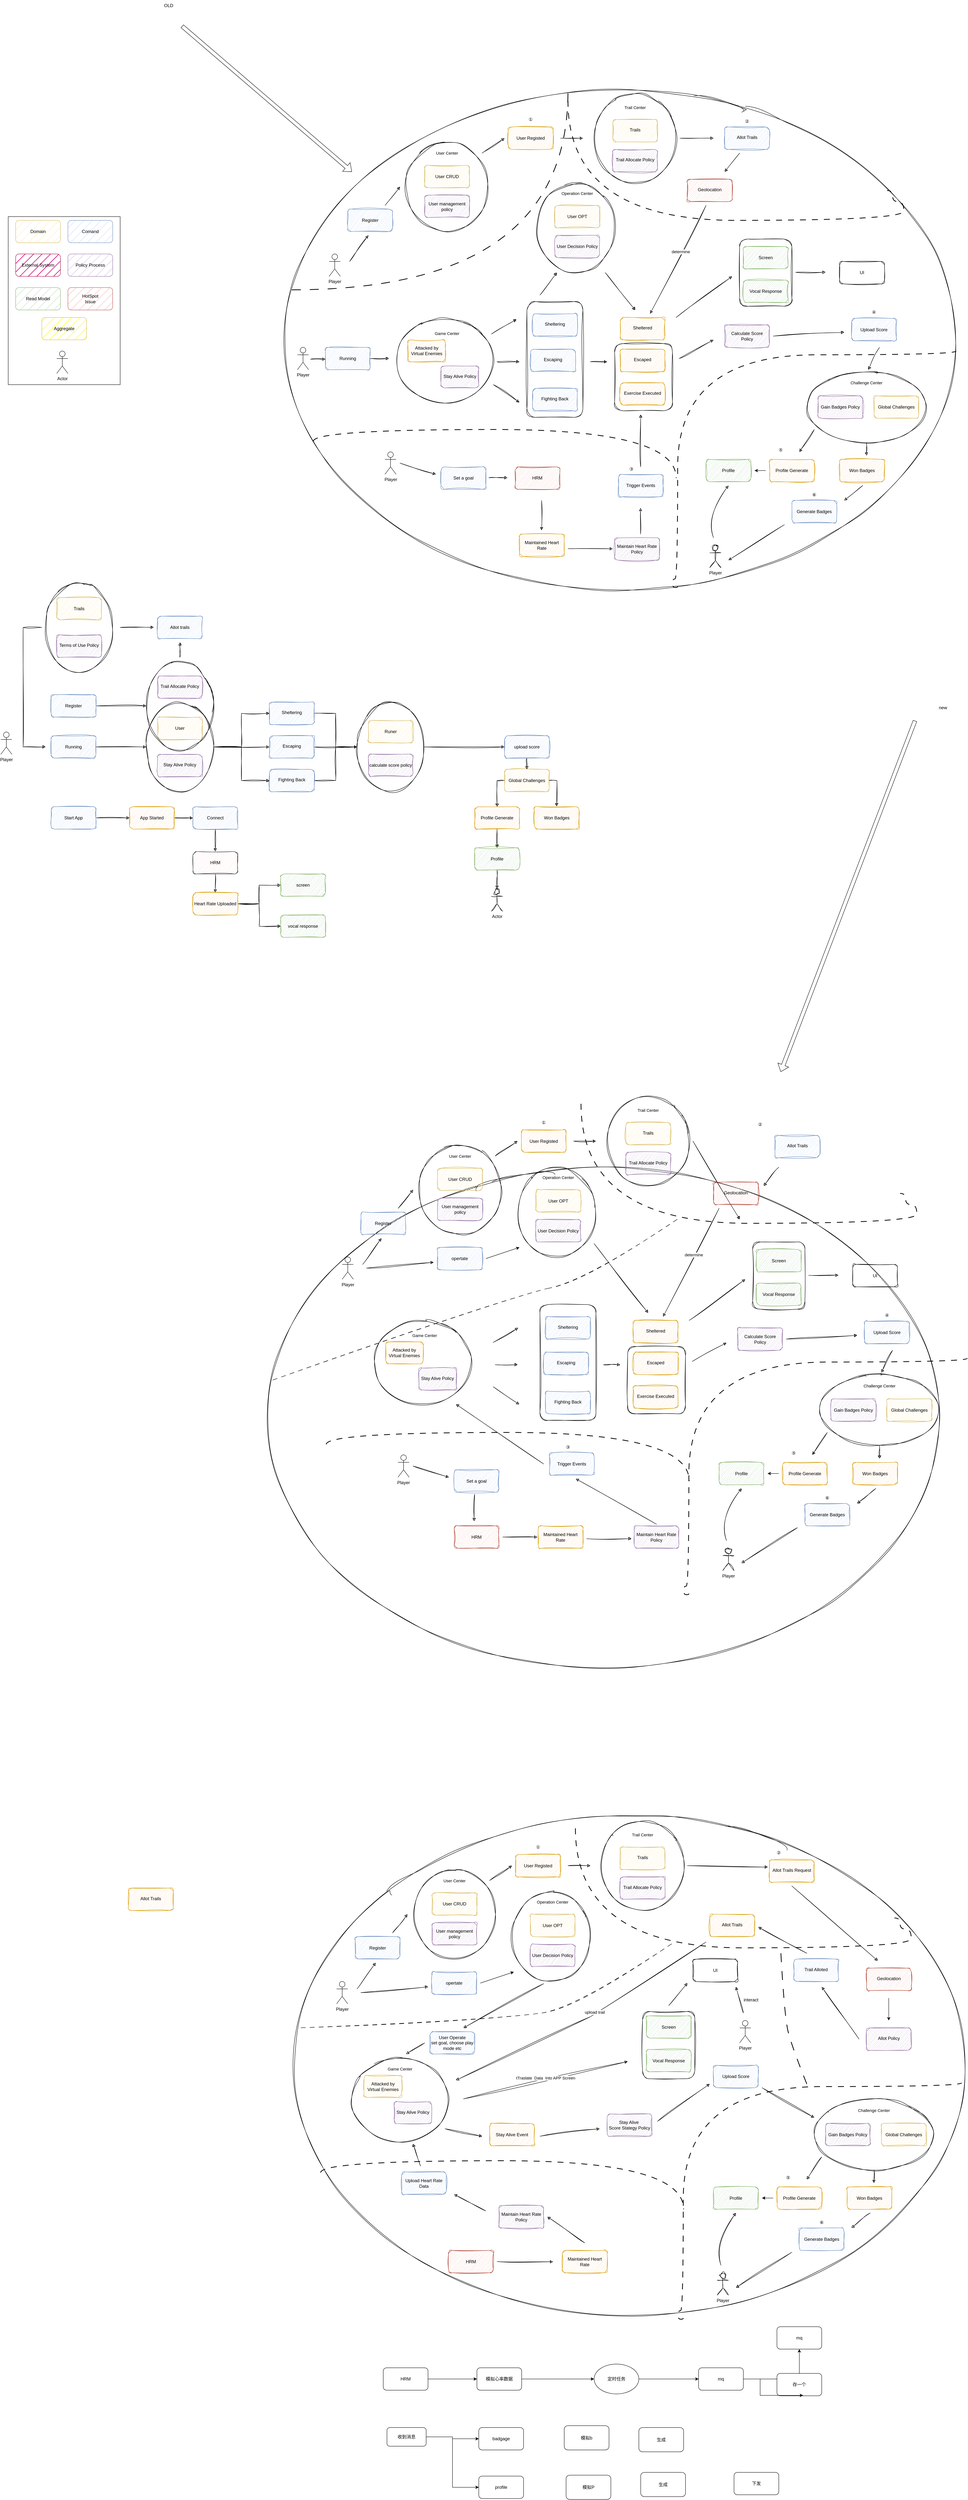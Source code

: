 <mxfile version="22.0.8" type="github" pages="2">
  <diagram name="第 1 页" id="Pl9FzLIbAxRlWu0UhjnY">
    <mxGraphModel dx="1860" dy="1968" grid="1" gridSize="10" guides="1" tooltips="1" connect="1" arrows="1" fold="1" page="1" pageScale="1" pageWidth="827" pageHeight="1169" math="0" shadow="0">
      <root>
        <mxCell id="0" />
        <mxCell id="1" parent="0" />
        <mxCell id="4AJNfO0olfoOafMuF78c-22" value="" style="ellipse;whiteSpace=wrap;html=1;fillColor=none;movable=1;resizable=1;rotatable=1;deletable=1;editable=1;locked=0;connectable=1;sketch=1;curveFitting=1;jiggle=2;" parent="1" vertex="1">
          <mxGeometry x="484.95" y="4290" width="1800" height="1340" as="geometry" />
        </mxCell>
        <mxCell id="_IXpnWqk4nc-SzRJleBL-101" value="" style="ellipse;whiteSpace=wrap;html=1;fillColor=none;movable=1;resizable=1;rotatable=1;deletable=1;editable=1;locked=0;connectable=1;sketch=1;curveFitting=1;jiggle=2;" parent="1" vertex="1">
          <mxGeometry x="414.95" y="2555.5" width="1800" height="1340" as="geometry" />
        </mxCell>
        <mxCell id="hj26Pm3yS9KbGJ0EGAdD-21" value="" style="ellipse;whiteSpace=wrap;html=1;fillColor=none;movable=0;resizable=0;rotatable=0;deletable=0;editable=0;locked=1;connectable=0;sketch=1;curveFitting=1;jiggle=2;" parent="1" vertex="1">
          <mxGeometry x="460" y="-330" width="1800" height="1340" as="geometry" />
        </mxCell>
        <mxCell id="0NC96A8DVRpzcSni2w63-87" value="" style="group" parent="1" vertex="1" connectable="0">
          <mxGeometry x="-280" y="10" width="300" height="450" as="geometry" />
        </mxCell>
        <mxCell id="0NC96A8DVRpzcSni2w63-88" value="Domain" style="rounded=1;whiteSpace=wrap;html=1;fillColor=#fff2cc;strokeColor=#d6b656;fillStyle=hatch;" parent="0NC96A8DVRpzcSni2w63-87" vertex="1">
          <mxGeometry x="20" y="10" width="120" height="60" as="geometry" />
        </mxCell>
        <mxCell id="0NC96A8DVRpzcSni2w63-89" value="Comand&lt;br&gt;" style="rounded=1;whiteSpace=wrap;html=1;fillStyle=hatch;strokeColor=#6c8ebf;align=center;verticalAlign=middle;fontFamily=Helvetica;fontSize=12;fillColor=#dae8fc;" parent="0NC96A8DVRpzcSni2w63-87" vertex="1">
          <mxGeometry x="160" y="10" width="120" height="60" as="geometry" />
        </mxCell>
        <mxCell id="0NC96A8DVRpzcSni2w63-90" value="&lt;font color=&quot;#030303&quot;&gt;External System&lt;/font&gt;" style="rounded=1;whiteSpace=wrap;html=1;fillStyle=hatch;strokeColor=#A50040;align=center;verticalAlign=middle;fontFamily=Helvetica;fontSize=12;fillColor=#d80073;fontColor=#ffffff;" parent="0NC96A8DVRpzcSni2w63-87" vertex="1">
          <mxGeometry x="20" y="100" width="120" height="60" as="geometry" />
        </mxCell>
        <mxCell id="0NC96A8DVRpzcSni2w63-91" value="Policy Process" style="rounded=1;whiteSpace=wrap;html=1;fillStyle=hatch;strokeColor=#9673a6;align=center;verticalAlign=middle;fontFamily=Helvetica;fontSize=12;fillColor=#e1d5e7;" parent="0NC96A8DVRpzcSni2w63-87" vertex="1">
          <mxGeometry x="160" y="100" width="120" height="60" as="geometry" />
        </mxCell>
        <mxCell id="0NC96A8DVRpzcSni2w63-92" value="Read Model" style="rounded=1;whiteSpace=wrap;html=1;fillStyle=hatch;strokeColor=#82b366;align=center;verticalAlign=middle;fontFamily=Helvetica;fontSize=12;fillColor=#d5e8d4;" parent="0NC96A8DVRpzcSni2w63-87" vertex="1">
          <mxGeometry x="20" y="190" width="120" height="60" as="geometry" />
        </mxCell>
        <mxCell id="0NC96A8DVRpzcSni2w63-93" value="HotSpot&lt;br&gt;Issue" style="rounded=1;whiteSpace=wrap;html=1;fillStyle=hatch;strokeColor=#b85450;align=center;verticalAlign=middle;fontFamily=Helvetica;fontSize=12;fillColor=#f8cecc;" parent="0NC96A8DVRpzcSni2w63-87" vertex="1">
          <mxGeometry x="160" y="190" width="120" height="60" as="geometry" />
        </mxCell>
        <mxCell id="0NC96A8DVRpzcSni2w63-94" value="Aggregate" style="rounded=1;whiteSpace=wrap;html=1;fillStyle=hatch;strokeColor=#d6b656;align=center;verticalAlign=middle;fontFamily=Helvetica;fontSize=12;fontColor=default;fillColor=#FFFF40;" parent="0NC96A8DVRpzcSni2w63-87" vertex="1">
          <mxGeometry x="90" y="270" width="120" height="60" as="geometry" />
        </mxCell>
        <mxCell id="0NC96A8DVRpzcSni2w63-95" value="Actor" style="shape=umlActor;verticalLabelPosition=bottom;verticalAlign=top;html=1;outlineConnect=0;rounded=1;fillStyle=hatch;align=center;fontFamily=Helvetica;fontSize=12;" parent="0NC96A8DVRpzcSni2w63-87" vertex="1">
          <mxGeometry x="130" y="360" width="30" height="60" as="geometry" />
        </mxCell>
        <mxCell id="0NC96A8DVRpzcSni2w63-96" value="" style="rounded=0;whiteSpace=wrap;html=1;fillStyle=auto;strokeColor=#000000;align=center;verticalAlign=middle;fontFamily=Helvetica;fontSize=12;fontColor=default;fillColor=none;" parent="0NC96A8DVRpzcSni2w63-87" vertex="1">
          <mxGeometry width="300" height="450" as="geometry" />
        </mxCell>
        <mxCell id="0NC96A8DVRpzcSni2w63-97" value="Player" style="shape=umlActor;verticalLabelPosition=bottom;verticalAlign=top;html=1;outlineConnect=0;" parent="1" vertex="1">
          <mxGeometry x="495" y="360" width="30" height="60" as="geometry" />
        </mxCell>
        <mxCell id="0NC96A8DVRpzcSni2w63-98" value="Register" style="rounded=1;whiteSpace=wrap;html=1;fillColor=#dae8fc;strokeColor=#6c8ebf;fillStyle=hatch;sketch=1;curveFitting=1;jiggle=2;" parent="1" vertex="1">
          <mxGeometry x="630" y="-10" width="120" height="60" as="geometry" />
        </mxCell>
        <mxCell id="0NC96A8DVRpzcSni2w63-100" value="User Registed" style="rounded=1;whiteSpace=wrap;html=1;sketch=1;jiggle=2;fillStyle=hatch;curveFitting=1;strokeColor=#d79b00;align=center;verticalAlign=middle;fontFamily=Helvetica;fontSize=12;fillColor=#ffe6cc;" parent="1" vertex="1">
          <mxGeometry x="1060" y="-230" width="120" height="60" as="geometry" />
        </mxCell>
        <mxCell id="0NC96A8DVRpzcSni2w63-101" value="&lt;br&gt;Trail Allocate Policy" style="rounded=1;whiteSpace=wrap;html=1;sketch=1;jiggle=2;fillStyle=hatch;curveFitting=1;strokeColor=#9673a6;align=center;verticalAlign=top;fontFamily=Helvetica;fontSize=12;fillColor=#e1d5e7;" parent="1" vertex="1">
          <mxGeometry x="1340" y="-170" width="120" height="60" as="geometry" />
        </mxCell>
        <mxCell id="0NC96A8DVRpzcSni2w63-102" value="&lt;br&gt;Trails" style="rounded=1;whiteSpace=wrap;html=1;sketch=1;jiggle=2;fillStyle=hatch;curveFitting=1;strokeColor=#d6b656;align=center;verticalAlign=top;fontFamily=Helvetica;fontSize=12;fillColor=#fff2cc;" parent="1" vertex="1">
          <mxGeometry x="1340" y="-250" width="120" height="60" as="geometry" />
        </mxCell>
        <mxCell id="0NC96A8DVRpzcSni2w63-103" value="&lt;br&gt;Allot Trails" style="rounded=1;whiteSpace=wrap;html=1;fillStyle=hatch;strokeColor=#6c8ebf;align=center;verticalAlign=top;fontFamily=Helvetica;fontSize=12;fillColor=#dae8fc;sketch=1;curveFitting=1;jiggle=2;" parent="1" vertex="1">
          <mxGeometry x="1640" y="-230" width="120" height="60" as="geometry" />
        </mxCell>
        <mxCell id="0NC96A8DVRpzcSni2w63-104" value="Running" style="rounded=1;whiteSpace=wrap;html=1;fillColor=#dae8fc;strokeColor=#6c8ebf;fillStyle=hatch;sketch=1;curveFitting=1;jiggle=2;" parent="1" vertex="1">
          <mxGeometry x="570" y="360" width="120" height="60" as="geometry" />
        </mxCell>
        <mxCell id="0NC96A8DVRpzcSni2w63-105" value="&lt;br&gt;Sheltering" style="rounded=1;whiteSpace=wrap;html=1;fillStyle=hatch;strokeColor=#6c8ebf;align=center;verticalAlign=top;fontFamily=Helvetica;fontSize=12;fillColor=#dae8fc;sketch=1;curveFitting=1;jiggle=2;" parent="1" vertex="1">
          <mxGeometry x="1125" y="270" width="120" height="60" as="geometry" />
        </mxCell>
        <mxCell id="0NC96A8DVRpzcSni2w63-106" value="&lt;br&gt;Escaping" style="rounded=1;whiteSpace=wrap;html=1;fillStyle=hatch;strokeColor=#6c8ebf;align=center;verticalAlign=top;fontFamily=Helvetica;fontSize=12;fillColor=#dae8fc;sketch=1;curveFitting=1;jiggle=2;" parent="1" vertex="1">
          <mxGeometry x="1120" y="365" width="120" height="60" as="geometry" />
        </mxCell>
        <mxCell id="0NC96A8DVRpzcSni2w63-107" value="&lt;br&gt;Fighting Back" style="rounded=1;whiteSpace=wrap;html=1;fillStyle=hatch;strokeColor=#6c8ebf;align=center;verticalAlign=top;fontFamily=Helvetica;fontSize=12;fillColor=#dae8fc;sketch=1;curveFitting=1;jiggle=2;" parent="1" vertex="1">
          <mxGeometry x="1125" y="470" width="120" height="60" as="geometry" />
        </mxCell>
        <mxCell id="0NC96A8DVRpzcSni2w63-108" value="&lt;br&gt;Sheltered" style="rounded=1;whiteSpace=wrap;html=1;fillStyle=hatch;strokeColor=#d79b00;align=center;verticalAlign=top;fontFamily=Helvetica;fontSize=12;fillColor=#ffe6cc;sketch=1;curveFitting=1;jiggle=2;" parent="1" vertex="1">
          <mxGeometry x="1360" y="280" width="120" height="60" as="geometry" />
        </mxCell>
        <mxCell id="0NC96A8DVRpzcSni2w63-109" value="&lt;br&gt;Escaped" style="rounded=1;whiteSpace=wrap;html=1;fillStyle=hatch;strokeColor=#d79b00;align=center;verticalAlign=top;fontFamily=Helvetica;fontSize=12;fillColor=#ffe6cc;sketch=1;curveFitting=1;jiggle=2;" parent="1" vertex="1">
          <mxGeometry x="1360" y="365" width="120" height="60" as="geometry" />
        </mxCell>
        <mxCell id="0NC96A8DVRpzcSni2w63-110" value="&lt;br&gt;Exercise Executed" style="rounded=1;whiteSpace=wrap;html=1;fillStyle=hatch;strokeColor=#d79b00;align=center;verticalAlign=top;fontFamily=Helvetica;fontSize=12;fillColor=#ffe6cc;sketch=1;curveFitting=1;jiggle=2;" parent="1" vertex="1">
          <mxGeometry x="1360" y="455" width="120" height="60" as="geometry" />
        </mxCell>
        <mxCell id="0NC96A8DVRpzcSni2w63-111" value="UI" style="rounded=1;whiteSpace=wrap;html=1;sketch=1;curveFitting=1;jiggle=2;fillStyle=hachure;" parent="1" vertex="1">
          <mxGeometry x="1948" y="130" width="120" height="60" as="geometry" />
        </mxCell>
        <mxCell id="0NC96A8DVRpzcSni2w63-113" value="Calculate Score Policy" style="rounded=1;whiteSpace=wrap;html=1;sketch=1;jiggle=2;fillStyle=hatch;curveFitting=1;strokeColor=#9673a6;align=center;verticalAlign=middle;fontFamily=Helvetica;fontSize=12;fillColor=#e1d5e7;" parent="1" vertex="1">
          <mxGeometry x="1640" y="300" width="120" height="60" as="geometry" />
        </mxCell>
        <mxCell id="0NC96A8DVRpzcSni2w63-114" value="Upload Score" style="rounded=1;whiteSpace=wrap;html=1;sketch=1;jiggle=2;fillStyle=hatch;curveFitting=1;strokeColor=#6c8ebf;align=center;verticalAlign=middle;fontFamily=Helvetica;fontSize=12;fillColor=#dae8fc;" parent="1" vertex="1">
          <mxGeometry x="1980" y="282.5" width="120" height="60" as="geometry" />
        </mxCell>
        <mxCell id="0NC96A8DVRpzcSni2w63-116" value="Profile Generate" style="rounded=1;whiteSpace=wrap;html=1;sketch=1;jiggle=2;fillStyle=hatch;curveFitting=1;strokeColor=#d79b00;align=center;verticalAlign=middle;fontFamily=Helvetica;fontSize=12;fillColor=#ffe6cc;" parent="1" vertex="1">
          <mxGeometry x="1760" y="660" width="120" height="60" as="geometry" />
        </mxCell>
        <mxCell id="0NC96A8DVRpzcSni2w63-117" style="edgeStyle=none;shape=connector;rounded=0;sketch=1;jiggle=2;curveFitting=1;orthogonalLoop=1;jettySize=auto;html=1;labelBackgroundColor=default;strokeColor=default;align=center;verticalAlign=middle;fontFamily=Helvetica;fontSize=11;fontColor=default;endArrow=classic;" parent="1" edge="1">
          <mxGeometry relative="1" as="geometry">
            <mxPoint x="2010" y="730" as="sourcePoint" />
            <mxPoint x="1960" y="770" as="targetPoint" />
          </mxGeometry>
        </mxCell>
        <mxCell id="0NC96A8DVRpzcSni2w63-118" value="Won Badges" style="rounded=1;whiteSpace=wrap;html=1;sketch=1;jiggle=2;fillStyle=hatch;curveFitting=1;strokeColor=#d79b00;align=center;verticalAlign=middle;fontFamily=Helvetica;fontSize=12;fillColor=#ffe6cc;" parent="1" vertex="1">
          <mxGeometry x="1948" y="660" width="120" height="60" as="geometry" />
        </mxCell>
        <mxCell id="0NC96A8DVRpzcSni2w63-119" value="Profile" style="rounded=1;whiteSpace=wrap;html=1;sketch=1;jiggle=2;fillStyle=hatch;curveFitting=1;strokeColor=#82b366;align=center;verticalAlign=middle;fontFamily=Helvetica;fontSize=12;fillColor=#d5e8d4;" parent="1" vertex="1">
          <mxGeometry x="1590" y="660" width="120" height="60" as="geometry" />
        </mxCell>
        <mxCell id="0NC96A8DVRpzcSni2w63-120" value="Player" style="shape=umlActor;verticalLabelPosition=bottom;verticalAlign=top;html=1;outlineConnect=0;rounded=1;sketch=1;jiggle=2;fillStyle=hatch;curveFitting=1;align=center;fontFamily=Helvetica;fontSize=12;" parent="1" vertex="1">
          <mxGeometry x="1600" y="890" width="30" height="60" as="geometry" />
        </mxCell>
        <mxCell id="0NC96A8DVRpzcSni2w63-122" value="Generate Badges" style="rounded=1;whiteSpace=wrap;html=1;sketch=1;jiggle=2;fillStyle=hatch;curveFitting=1;strokeColor=#6c8ebf;align=center;verticalAlign=middle;fontFamily=Helvetica;fontSize=12;fillColor=#dae8fc;" parent="1" vertex="1">
          <mxGeometry x="1820" y="770" width="120" height="60" as="geometry" />
        </mxCell>
        <mxCell id="0NC96A8DVRpzcSni2w63-123" value="" style="endArrow=classic;html=1;rounded=0;sketch=1;curveFitting=1;jiggle=2;" parent="1" edge="1">
          <mxGeometry width="50" height="50" relative="1" as="geometry">
            <mxPoint x="635" y="130" as="sourcePoint" />
            <mxPoint x="685" y="60" as="targetPoint" />
          </mxGeometry>
        </mxCell>
        <mxCell id="0NC96A8DVRpzcSni2w63-124" value="" style="endArrow=classic;html=1;rounded=0;sketch=1;curveFitting=1;jiggle=2;" parent="1" edge="1">
          <mxGeometry width="50" height="50" relative="1" as="geometry">
            <mxPoint x="730" y="-20" as="sourcePoint" />
            <mxPoint x="770" y="-70" as="targetPoint" />
          </mxGeometry>
        </mxCell>
        <mxCell id="0NC96A8DVRpzcSni2w63-125" value="" style="ellipse;whiteSpace=wrap;html=1;fillColor=none;fillStyle=hatch;sketch=1;curveFitting=1;jiggle=2;" parent="1" vertex="1">
          <mxGeometry x="1290" y="-320" width="220" height="240" as="geometry" />
        </mxCell>
        <mxCell id="0NC96A8DVRpzcSni2w63-126" value="" style="endArrow=classic;html=1;rounded=0;sketch=1;curveFitting=1;jiggle=2;" parent="1" edge="1">
          <mxGeometry width="50" height="50" relative="1" as="geometry">
            <mxPoint x="1200" y="-200" as="sourcePoint" />
            <mxPoint x="1260" y="-200" as="targetPoint" />
          </mxGeometry>
        </mxCell>
        <mxCell id="0NC96A8DVRpzcSni2w63-127" value="" style="endArrow=classic;html=1;rounded=0;labelBackgroundColor=default;sketch=1;jiggle=2;curveFitting=1;strokeColor=default;align=center;verticalAlign=middle;fontFamily=Helvetica;fontSize=11;fontColor=default;shape=connector;" parent="1" edge="1">
          <mxGeometry width="50" height="50" relative="1" as="geometry">
            <mxPoint x="530" y="391.73" as="sourcePoint" />
            <mxPoint x="570" y="391.73" as="targetPoint" />
          </mxGeometry>
        </mxCell>
        <mxCell id="0NC96A8DVRpzcSni2w63-129" value="" style="rounded=1;whiteSpace=wrap;html=1;fontFamily=Helvetica;fontSize=11;fontColor=default;fillColor=none;sketch=1;curveFitting=1;jiggle=2;" parent="1" vertex="1">
          <mxGeometry x="1110" y="237.5" width="150" height="310" as="geometry" />
        </mxCell>
        <mxCell id="0NC96A8DVRpzcSni2w63-130" value="" style="endArrow=classic;html=1;rounded=0;labelBackgroundColor=default;sketch=1;jiggle=2;curveFitting=1;strokeColor=default;align=center;verticalAlign=middle;fontFamily=Helvetica;fontSize=11;fontColor=default;shape=connector;" parent="1" edge="1">
          <mxGeometry width="50" height="50" relative="1" as="geometry">
            <mxPoint x="1145" y="220" as="sourcePoint" />
            <mxPoint x="1190" y="160" as="targetPoint" />
          </mxGeometry>
        </mxCell>
        <mxCell id="0NC96A8DVRpzcSni2w63-131" value="" style="endArrow=classic;html=1;rounded=0;labelBackgroundColor=default;sketch=1;jiggle=2;curveFitting=1;strokeColor=default;align=center;verticalAlign=middle;fontFamily=Helvetica;fontSize=11;fontColor=default;shape=connector;" parent="1" edge="1">
          <mxGeometry width="50" height="50" relative="1" as="geometry">
            <mxPoint x="1320" y="160" as="sourcePoint" />
            <mxPoint x="1400" y="260" as="targetPoint" />
          </mxGeometry>
        </mxCell>
        <mxCell id="0NC96A8DVRpzcSni2w63-136" value="" style="endArrow=classic;html=1;rounded=0;labelBackgroundColor=default;sketch=1;jiggle=2;curveFitting=1;strokeColor=default;align=center;verticalAlign=middle;fontFamily=Helvetica;fontSize=11;fontColor=default;shape=connector;" parent="1" edge="1">
          <mxGeometry width="50" height="50" relative="1" as="geometry">
            <mxPoint x="1510" y="280" as="sourcePoint" />
            <mxPoint x="1660" y="170" as="targetPoint" />
          </mxGeometry>
        </mxCell>
        <mxCell id="0NC96A8DVRpzcSni2w63-137" value="" style="endArrow=classic;html=1;rounded=0;labelBackgroundColor=default;sketch=1;jiggle=2;curveFitting=1;strokeColor=default;align=center;verticalAlign=middle;fontFamily=Helvetica;fontSize=11;fontColor=default;shape=connector;" parent="1" edge="1">
          <mxGeometry width="50" height="50" relative="1" as="geometry">
            <mxPoint x="1830" y="159.23" as="sourcePoint" />
            <mxPoint x="1910" y="159" as="targetPoint" />
          </mxGeometry>
        </mxCell>
        <mxCell id="0NC96A8DVRpzcSni2w63-138" value="" style="endArrow=classic;html=1;rounded=0;labelBackgroundColor=default;sketch=1;jiggle=2;curveFitting=1;strokeColor=default;align=center;verticalAlign=middle;fontFamily=Helvetica;fontSize=11;fontColor=default;shape=connector;" parent="1" edge="1">
          <mxGeometry width="50" height="50" relative="1" as="geometry">
            <mxPoint x="1518" y="390" as="sourcePoint" />
            <mxPoint x="1610" y="340" as="targetPoint" />
          </mxGeometry>
        </mxCell>
        <mxCell id="0NC96A8DVRpzcSni2w63-139" value="" style="endArrow=classic;html=1;rounded=0;labelBackgroundColor=default;sketch=1;jiggle=2;curveFitting=1;strokeColor=default;align=center;verticalAlign=middle;fontFamily=Helvetica;fontSize=11;fontColor=default;shape=connector;" parent="1" edge="1">
          <mxGeometry width="50" height="50" relative="1" as="geometry">
            <mxPoint x="1770" y="330" as="sourcePoint" />
            <mxPoint x="1960" y="320" as="targetPoint" />
          </mxGeometry>
        </mxCell>
        <mxCell id="0NC96A8DVRpzcSni2w63-141" value="" style="endArrow=classic;html=1;rounded=0;labelBackgroundColor=default;sketch=1;jiggle=2;curveFitting=1;strokeColor=default;align=center;verticalAlign=middle;fontFamily=Helvetica;fontSize=11;fontColor=default;shape=connector;" parent="1" edge="1">
          <mxGeometry width="50" height="50" relative="1" as="geometry">
            <mxPoint x="1520" y="-200" as="sourcePoint" />
            <mxPoint x="1610" y="-200" as="targetPoint" />
          </mxGeometry>
        </mxCell>
        <mxCell id="0NC96A8DVRpzcSni2w63-142" value="&lt;br&gt;Geolocation" style="rounded=1;whiteSpace=wrap;html=1;fillStyle=hachure;strokeColor=#ae4132;align=center;verticalAlign=top;fontFamily=Helvetica;fontSize=12;fillColor=#fad9d5;sketch=1;curveFitting=1;jiggle=2;" parent="1" vertex="1">
          <mxGeometry x="1540" y="-90" width="120" height="60" as="geometry" />
        </mxCell>
        <mxCell id="0NC96A8DVRpzcSni2w63-143" value="" style="rounded=1;whiteSpace=wrap;html=1;fontFamily=Helvetica;fontSize=11;fontColor=default;fillColor=none;sketch=1;curveFitting=1;jiggle=2;" parent="1" vertex="1">
          <mxGeometry x="1345" y="350" width="155" height="180" as="geometry" />
        </mxCell>
        <mxCell id="0NC96A8DVRpzcSni2w63-144" value="" style="endArrow=classic;html=1;rounded=0;labelBackgroundColor=default;sketch=1;jiggle=2;curveFitting=1;strokeColor=default;align=center;verticalAlign=middle;fontFamily=Helvetica;fontSize=11;fontColor=default;shape=connector;" parent="1" edge="1">
          <mxGeometry width="50" height="50" relative="1" as="geometry">
            <mxPoint x="1590" y="-20" as="sourcePoint" />
            <mxPoint x="1440" y="270" as="targetPoint" />
          </mxGeometry>
        </mxCell>
        <mxCell id="0NC96A8DVRpzcSni2w63-145" value="determine" style="edgeLabel;html=1;align=center;verticalAlign=middle;resizable=0;points=[];fontSize=11;fontFamily=Helvetica;fontColor=default;" parent="0NC96A8DVRpzcSni2w63-144" vertex="1" connectable="0">
          <mxGeometry x="-0.133" y="-4" relative="1" as="geometry">
            <mxPoint as="offset" />
          </mxGeometry>
        </mxCell>
        <mxCell id="0NC96A8DVRpzcSni2w63-146" value="" style="endArrow=classic;html=1;rounded=0;labelBackgroundColor=default;sketch=1;jiggle=2;curveFitting=1;strokeColor=default;align=center;verticalAlign=middle;fontFamily=Helvetica;fontSize=11;fontColor=default;shape=connector;" parent="1" edge="1">
          <mxGeometry width="50" height="50" relative="1" as="geometry">
            <mxPoint x="1680" y="-160" as="sourcePoint" />
            <mxPoint x="1640" y="-110" as="targetPoint" />
          </mxGeometry>
        </mxCell>
        <mxCell id="0NC96A8DVRpzcSni2w63-147" value="" style="endArrow=classic;html=1;rounded=0;labelBackgroundColor=default;sketch=1;jiggle=2;curveFitting=1;strokeColor=default;align=center;verticalAlign=middle;fontFamily=Helvetica;fontSize=11;fontColor=default;shape=connector;" parent="1" edge="1">
          <mxGeometry width="50" height="50" relative="1" as="geometry">
            <mxPoint x="1280" y="398.7" as="sourcePoint" />
            <mxPoint x="1325" y="398.7" as="targetPoint" />
          </mxGeometry>
        </mxCell>
        <mxCell id="0NC96A8DVRpzcSni2w63-149" value="" style="ellipse;whiteSpace=wrap;html=1;fontFamily=Helvetica;fontSize=11;fontColor=default;fillStyle=hatch;sketch=1;curveFitting=1;jiggle=2;fillColor=none;container=0;movable=1;resizable=1;rotatable=1;deletable=1;editable=1;locked=0;connectable=1;" parent="1" vertex="1">
          <mxGeometry x="759.513" y="282.503" width="260" height="225" as="geometry" />
        </mxCell>
        <mxCell id="0NC96A8DVRpzcSni2w63-150" value="" style="endArrow=classic;html=1;rounded=0;labelBackgroundColor=default;sketch=1;jiggle=2;curveFitting=1;strokeColor=default;align=center;verticalAlign=middle;fontFamily=Helvetica;fontSize=11;fontColor=default;shape=connector;exitX=1;exitY=0.75;exitDx=0;exitDy=0;" parent="1" edge="1">
          <mxGeometry width="50" height="50" relative="1" as="geometry">
            <mxPoint x="1020" y="460" as="sourcePoint" />
            <mxPoint x="1090" y="507.5" as="targetPoint" />
          </mxGeometry>
        </mxCell>
        <mxCell id="0NC96A8DVRpzcSni2w63-151" value="Attacked by Virtual Enemies" style="rounded=1;whiteSpace=wrap;html=1;sketch=1;jiggle=2;fillStyle=hatch;curveFitting=1;strokeColor=#d79b00;align=center;verticalAlign=middle;fontFamily=Helvetica;fontSize=12;fillColor=#ffe6cc;" parent="1" vertex="1">
          <mxGeometry x="790.97" y="340.001" width="100.645" height="58.696" as="geometry" />
        </mxCell>
        <mxCell id="0NC96A8DVRpzcSni2w63-152" value="&lt;br&gt;Stay Alive Policy" style="rounded=1;whiteSpace=wrap;html=1;sketch=1;jiggle=2;fillStyle=hatch;curveFitting=1;strokeColor=#9673a6;align=center;verticalAlign=top;fontFamily=Helvetica;fontSize=12;fillColor=#e1d5e7;" parent="1" vertex="1">
          <mxGeometry x="880.0" y="410.001" width="100.645" height="58.696" as="geometry" />
        </mxCell>
        <mxCell id="0NC96A8DVRpzcSni2w63-153" value="" style="endArrow=classic;html=1;rounded=0;labelBackgroundColor=default;sketch=1;jiggle=2;curveFitting=1;strokeColor=default;align=center;verticalAlign=middle;fontFamily=Helvetica;fontSize=11;fontColor=default;shape=connector;" parent="1" edge="1">
          <mxGeometry width="50" height="50" relative="1" as="geometry">
            <mxPoint x="1014.995" y="324.566" as="sourcePoint" />
            <mxPoint x="1082.092" y="285.435" as="targetPoint" />
          </mxGeometry>
        </mxCell>
        <mxCell id="0NC96A8DVRpzcSni2w63-154" value="" style="endArrow=classic;html=1;rounded=0;labelBackgroundColor=default;sketch=1;jiggle=2;curveFitting=1;strokeColor=default;align=center;verticalAlign=middle;fontFamily=Helvetica;fontSize=11;fontColor=default;shape=connector;" parent="1" edge="1">
          <mxGeometry width="50" height="50" relative="1" as="geometry">
            <mxPoint x="1030" y="398.7" as="sourcePoint" />
            <mxPoint x="1090" y="398.7" as="targetPoint" />
          </mxGeometry>
        </mxCell>
        <mxCell id="0NC96A8DVRpzcSni2w63-155" value="Game Center" style="text;html=1;strokeColor=none;fillColor=none;align=center;verticalAlign=middle;whiteSpace=wrap;rounded=0;fontSize=11;fontFamily=Helvetica;fontColor=default;" parent="1" vertex="1">
          <mxGeometry x="850.97" y="305" width="90" height="35" as="geometry" />
        </mxCell>
        <mxCell id="0NC96A8DVRpzcSni2w63-156" value="" style="endArrow=classic;html=1;rounded=0;labelBackgroundColor=default;sketch=1;jiggle=2;curveFitting=1;strokeColor=default;align=center;verticalAlign=middle;fontFamily=Helvetica;fontSize=11;fontColor=default;shape=connector;exitX=1;exitY=0.5;exitDx=0;exitDy=0;" parent="1" source="0NC96A8DVRpzcSni2w63-104" edge="1">
          <mxGeometry width="50" height="50" relative="1" as="geometry">
            <mxPoint x="730" y="240" as="sourcePoint" />
            <mxPoint x="740" y="390" as="targetPoint" />
          </mxGeometry>
        </mxCell>
        <mxCell id="0NC96A8DVRpzcSni2w63-157" style="edgeStyle=none;shape=connector;rounded=0;sketch=1;jiggle=2;curveFitting=1;orthogonalLoop=1;jettySize=auto;html=1;labelBackgroundColor=default;strokeColor=default;align=center;verticalAlign=middle;fontFamily=Helvetica;fontSize=11;fontColor=default;endArrow=classic;" parent="1" edge="1">
          <mxGeometry relative="1" as="geometry">
            <mxPoint x="1007.89" y="709.23" as="sourcePoint" />
            <mxPoint x="1057.89" y="709.23" as="targetPoint" />
          </mxGeometry>
        </mxCell>
        <mxCell id="0NC96A8DVRpzcSni2w63-158" value="Set a goal" style="rounded=1;whiteSpace=wrap;html=1;fillColor=#dae8fc;strokeColor=#6c8ebf;fillStyle=hatch;sketch=1;curveFitting=1;jiggle=2;" parent="1" vertex="1">
          <mxGeometry x="880" y="680" width="120" height="60" as="geometry" />
        </mxCell>
        <mxCell id="0NC96A8DVRpzcSni2w63-159" style="edgeStyle=none;shape=connector;rounded=0;sketch=1;jiggle=2;curveFitting=1;orthogonalLoop=1;jettySize=auto;html=1;labelBackgroundColor=default;strokeColor=default;align=center;verticalAlign=middle;fontFamily=Helvetica;fontSize=11;fontColor=default;endArrow=classic;" parent="1" edge="1">
          <mxGeometry relative="1" as="geometry">
            <mxPoint x="1149.23" y="770" as="sourcePoint" />
            <mxPoint x="1149.46" y="850" as="targetPoint" />
          </mxGeometry>
        </mxCell>
        <mxCell id="0NC96A8DVRpzcSni2w63-160" value="HRM" style="rounded=1;whiteSpace=wrap;html=1;fillColor=#fad9d5;strokeColor=#ae4132;fillStyle=hatch;sketch=1;curveFitting=1;jiggle=2;" parent="1" vertex="1">
          <mxGeometry x="1078.38" y="680" width="120" height="60" as="geometry" />
        </mxCell>
        <mxCell id="0NC96A8DVRpzcSni2w63-161" value="Maintain Heart Rate Policy" style="rounded=1;whiteSpace=wrap;html=1;fillColor=#e1d5e7;strokeColor=#9673a6;fillStyle=hatch;sketch=1;curveFitting=1;jiggle=2;" parent="1" vertex="1">
          <mxGeometry x="1345" y="870" width="120" height="60" as="geometry" />
        </mxCell>
        <mxCell id="0NC96A8DVRpzcSni2w63-162" style="edgeStyle=none;shape=connector;rounded=0;sketch=1;jiggle=2;curveFitting=1;orthogonalLoop=1;jettySize=auto;html=1;labelBackgroundColor=default;strokeColor=default;align=center;verticalAlign=middle;fontFamily=Helvetica;fontSize=11;fontColor=default;endArrow=classic;" parent="1" edge="1">
          <mxGeometry relative="1" as="geometry">
            <mxPoint x="1220" y="899.33" as="sourcePoint" />
            <mxPoint x="1340" y="899.33" as="targetPoint" />
          </mxGeometry>
        </mxCell>
        <mxCell id="0NC96A8DVRpzcSni2w63-163" value="Maintained Heart Rate" style="rounded=1;whiteSpace=wrap;html=1;fillColor=#ffe6cc;strokeColor=#d79b00;fillStyle=hatch;sketch=1;curveFitting=1;jiggle=2;" parent="1" vertex="1">
          <mxGeometry x="1090" y="860" width="120" height="60" as="geometry" />
        </mxCell>
        <mxCell id="0NC96A8DVRpzcSni2w63-164" style="edgeStyle=none;shape=connector;rounded=0;sketch=1;jiggle=2;curveFitting=1;orthogonalLoop=1;jettySize=auto;html=1;labelBackgroundColor=default;strokeColor=default;align=center;verticalAlign=middle;fontFamily=Helvetica;fontSize=11;fontColor=default;endArrow=classic;" parent="1" edge="1">
          <mxGeometry relative="1" as="geometry">
            <mxPoint x="1415" y="680" as="sourcePoint" />
            <mxPoint x="1415" y="540" as="targetPoint" />
          </mxGeometry>
        </mxCell>
        <mxCell id="0NC96A8DVRpzcSni2w63-165" value="Trigger Events" style="rounded=1;whiteSpace=wrap;html=1;fillColor=#dae8fc;strokeColor=#6c8ebf;fillStyle=hatch;sketch=1;curveFitting=1;jiggle=2;" parent="1" vertex="1">
          <mxGeometry x="1355" y="700" width="120" height="60" as="geometry" />
        </mxCell>
        <mxCell id="0NC96A8DVRpzcSni2w63-166" value="" style="endArrow=classic;html=1;rounded=0;labelBackgroundColor=default;sketch=1;jiggle=2;curveFitting=1;strokeColor=default;align=center;verticalAlign=middle;fontFamily=Helvetica;fontSize=11;fontColor=default;shape=connector;" parent="1" edge="1">
          <mxGeometry width="50" height="50" relative="1" as="geometry">
            <mxPoint x="1414.33" y="860" as="sourcePoint" />
            <mxPoint x="1414.33" y="790" as="targetPoint" />
          </mxGeometry>
        </mxCell>
        <mxCell id="0NC96A8DVRpzcSni2w63-168" value="" style="endArrow=classic;html=1;rounded=0;labelBackgroundColor=default;sketch=1;jiggle=2;curveFitting=1;strokeColor=default;align=center;verticalAlign=middle;fontFamily=Helvetica;fontSize=11;fontColor=default;shape=connector;" parent="1" edge="1">
          <mxGeometry width="50" height="50" relative="1" as="geometry">
            <mxPoint x="2055" y="360" as="sourcePoint" />
            <mxPoint x="2025" y="420" as="targetPoint" />
          </mxGeometry>
        </mxCell>
        <mxCell id="0NC96A8DVRpzcSni2w63-169" value="" style="endArrow=classic;html=1;rounded=0;labelBackgroundColor=default;sketch=1;jiggle=2;curveFitting=1;strokeColor=default;align=center;verticalAlign=middle;fontFamily=Helvetica;fontSize=11;fontColor=default;shape=connector;" parent="1" edge="1">
          <mxGeometry width="50" height="50" relative="1" as="geometry">
            <mxPoint x="1880" y="580" as="sourcePoint" />
            <mxPoint x="1840" y="640" as="targetPoint" />
          </mxGeometry>
        </mxCell>
        <mxCell id="0NC96A8DVRpzcSni2w63-170" value="" style="endArrow=classic;html=1;rounded=0;labelBackgroundColor=default;sketch=1;jiggle=2;curveFitting=1;strokeColor=default;align=center;verticalAlign=middle;fontFamily=Helvetica;fontSize=11;fontColor=default;shape=connector;exitX=0.5;exitY=1;exitDx=0;exitDy=0;" parent="1" source="0NC96A8DVRpzcSni2w63-167" edge="1">
          <mxGeometry width="50" height="50" relative="1" as="geometry">
            <mxPoint x="2060" y="620" as="sourcePoint" />
            <mxPoint x="2020" y="650" as="targetPoint" />
          </mxGeometry>
        </mxCell>
        <mxCell id="0NC96A8DVRpzcSni2w63-172" value="" style="endArrow=classic;html=1;rounded=0;labelBackgroundColor=default;sketch=1;jiggle=2;curveFitting=1;strokeColor=default;align=center;verticalAlign=middle;fontFamily=Helvetica;fontSize=11;fontColor=default;shape=connector;" parent="1" edge="1">
          <mxGeometry width="50" height="50" relative="1" as="geometry">
            <mxPoint x="1800" y="835" as="sourcePoint" />
            <mxPoint x="1650" y="930" as="targetPoint" />
          </mxGeometry>
        </mxCell>
        <mxCell id="7X5ds5OhSdYbkgeAdwQ--1" style="edgeStyle=orthogonalEdgeStyle;rounded=0;orthogonalLoop=1;jettySize=auto;html=1;entryX=0;entryY=0.5;entryDx=0;entryDy=0;sketch=1;curveFitting=1;jiggle=2;" parent="1" source="7X5ds5OhSdYbkgeAdwQ--2" target="7X5ds5OhSdYbkgeAdwQ--35" edge="1">
          <mxGeometry relative="1" as="geometry" />
        </mxCell>
        <mxCell id="7X5ds5OhSdYbkgeAdwQ--2" value="" style="ellipse;whiteSpace=wrap;html=1;fillColor=none;sketch=1;curveFitting=1;jiggle=2;" parent="1" vertex="1">
          <mxGeometry x="655" y="1310" width="180" height="240" as="geometry" />
        </mxCell>
        <mxCell id="7X5ds5OhSdYbkgeAdwQ--3" value="Player" style="shape=umlActor;verticalLabelPosition=bottom;verticalAlign=top;html=1;outlineConnect=0;" parent="1" vertex="1">
          <mxGeometry x="-300" y="1390" width="30" height="60" as="geometry" />
        </mxCell>
        <mxCell id="7X5ds5OhSdYbkgeAdwQ--4" value="" style="edgeStyle=orthogonalEdgeStyle;rounded=0;orthogonalLoop=1;jettySize=auto;html=1;sketch=1;curveFitting=1;jiggle=2;" parent="1" source="7X5ds5OhSdYbkgeAdwQ--5" target="7X5ds5OhSdYbkgeAdwQ--46" edge="1">
          <mxGeometry relative="1" as="geometry" />
        </mxCell>
        <mxCell id="7X5ds5OhSdYbkgeAdwQ--5" value="Register" style="rounded=1;whiteSpace=wrap;html=1;fillColor=#dae8fc;strokeColor=#6c8ebf;fillStyle=hatch;sketch=1;curveFitting=1;jiggle=2;" parent="1" vertex="1">
          <mxGeometry x="-165" y="1290" width="120" height="60" as="geometry" />
        </mxCell>
        <mxCell id="7X5ds5OhSdYbkgeAdwQ--6" value="User" style="rounded=1;whiteSpace=wrap;html=1;sketch=1;jiggle=2;fillStyle=hatch;curveFitting=1;strokeColor=#d6b656;align=center;verticalAlign=middle;fontFamily=Helvetica;fontSize=12;fillColor=#fff2cc;" parent="1" vertex="1">
          <mxGeometry x="120" y="1350" width="120" height="60" as="geometry" />
        </mxCell>
        <mxCell id="7X5ds5OhSdYbkgeAdwQ--7" value="&lt;br&gt;Trail Allocate Policy" style="rounded=1;whiteSpace=wrap;html=1;sketch=1;jiggle=2;fillStyle=hatch;curveFitting=1;strokeColor=#9673a6;align=center;verticalAlign=top;fontFamily=Helvetica;fontSize=12;fillColor=#e1d5e7;" parent="1" vertex="1">
          <mxGeometry x="120" y="1240" width="120" height="60" as="geometry" />
        </mxCell>
        <mxCell id="7X5ds5OhSdYbkgeAdwQ--8" value="" style="edgeStyle=orthogonalEdgeStyle;rounded=0;orthogonalLoop=1;jettySize=auto;html=1;sketch=1;curveFitting=1;jiggle=2;" parent="1" source="7X5ds5OhSdYbkgeAdwQ--9" target="7X5ds5OhSdYbkgeAdwQ--53" edge="1">
          <mxGeometry relative="1" as="geometry" />
        </mxCell>
        <mxCell id="7X5ds5OhSdYbkgeAdwQ--9" value="Running" style="rounded=1;whiteSpace=wrap;html=1;fillColor=#dae8fc;strokeColor=#6c8ebf;fillStyle=hatch;sketch=1;curveFitting=1;jiggle=2;" parent="1" vertex="1">
          <mxGeometry x="-165" y="1400" width="120" height="60" as="geometry" />
        </mxCell>
        <mxCell id="7X5ds5OhSdYbkgeAdwQ--10" value="&lt;br&gt;Stay Alive Policy" style="rounded=1;whiteSpace=wrap;html=1;sketch=1;jiggle=2;fillStyle=hatch;curveFitting=1;strokeColor=#9673a6;align=center;verticalAlign=top;fontFamily=Helvetica;fontSize=12;fillColor=#e1d5e7;" parent="1" vertex="1">
          <mxGeometry x="120" y="1450" width="120" height="60" as="geometry" />
        </mxCell>
        <mxCell id="7X5ds5OhSdYbkgeAdwQ--11" style="edgeStyle=orthogonalEdgeStyle;rounded=0;orthogonalLoop=1;jettySize=auto;html=1;exitX=1;exitY=0.5;exitDx=0;exitDy=0;entryX=0;entryY=0.5;entryDx=0;entryDy=0;sketch=1;curveFitting=1;jiggle=2;" parent="1" source="7X5ds5OhSdYbkgeAdwQ--12" target="7X5ds5OhSdYbkgeAdwQ--2" edge="1">
          <mxGeometry relative="1" as="geometry" />
        </mxCell>
        <mxCell id="7X5ds5OhSdYbkgeAdwQ--12" value="&lt;br&gt;Sheltering" style="rounded=1;whiteSpace=wrap;html=1;fillStyle=hatch;strokeColor=#6c8ebf;align=center;verticalAlign=top;fontFamily=Helvetica;fontSize=12;fillColor=#dae8fc;sketch=1;curveFitting=1;jiggle=2;" parent="1" vertex="1">
          <mxGeometry x="420" y="1310" width="120" height="60" as="geometry" />
        </mxCell>
        <mxCell id="7X5ds5OhSdYbkgeAdwQ--13" value="" style="edgeStyle=orthogonalEdgeStyle;rounded=0;orthogonalLoop=1;jettySize=auto;html=1;sketch=1;curveFitting=1;jiggle=2;" parent="1" source="7X5ds5OhSdYbkgeAdwQ--14" target="7X5ds5OhSdYbkgeAdwQ--2" edge="1">
          <mxGeometry relative="1" as="geometry" />
        </mxCell>
        <mxCell id="7X5ds5OhSdYbkgeAdwQ--14" value="&lt;br&gt;Escaping" style="rounded=1;whiteSpace=wrap;html=1;fillStyle=hatch;strokeColor=#6c8ebf;align=center;verticalAlign=top;fontFamily=Helvetica;fontSize=12;fillColor=#dae8fc;sketch=1;curveFitting=1;jiggle=2;" parent="1" vertex="1">
          <mxGeometry x="420" y="1400" width="120" height="60" as="geometry" />
        </mxCell>
        <mxCell id="7X5ds5OhSdYbkgeAdwQ--15" style="edgeStyle=orthogonalEdgeStyle;rounded=0;orthogonalLoop=1;jettySize=auto;html=1;entryX=0;entryY=0.5;entryDx=0;entryDy=0;sketch=1;curveFitting=1;jiggle=2;" parent="1" source="7X5ds5OhSdYbkgeAdwQ--16" target="7X5ds5OhSdYbkgeAdwQ--2" edge="1">
          <mxGeometry relative="1" as="geometry" />
        </mxCell>
        <mxCell id="7X5ds5OhSdYbkgeAdwQ--16" value="&lt;br&gt;Fighting Back" style="rounded=1;whiteSpace=wrap;html=1;fillStyle=hatch;strokeColor=#6c8ebf;align=center;verticalAlign=top;fontFamily=Helvetica;fontSize=12;fillColor=#dae8fc;sketch=1;curveFitting=1;jiggle=2;" parent="1" vertex="1">
          <mxGeometry x="420" y="1490" width="120" height="60" as="geometry" />
        </mxCell>
        <mxCell id="7X5ds5OhSdYbkgeAdwQ--17" value="" style="edgeStyle=orthogonalEdgeStyle;rounded=0;orthogonalLoop=1;jettySize=auto;html=1;sketch=1;curveFitting=1;jiggle=2;" parent="1" source="7X5ds5OhSdYbkgeAdwQ--18" target="7X5ds5OhSdYbkgeAdwQ--25" edge="1">
          <mxGeometry relative="1" as="geometry" />
        </mxCell>
        <mxCell id="7X5ds5OhSdYbkgeAdwQ--18" value="HRM" style="rounded=1;whiteSpace=wrap;html=1;sketch=1;jiggle=2;fillStyle=hatch;curveFitting=1;strokeColor=#36393d;align=center;verticalAlign=middle;fontFamily=Helvetica;fontSize=12;fillColor=#FFE9E8;" parent="1" vertex="1">
          <mxGeometry x="215" y="1710" width="120" height="60" as="geometry" />
        </mxCell>
        <mxCell id="7X5ds5OhSdYbkgeAdwQ--19" value="" style="edgeStyle=orthogonalEdgeStyle;rounded=0;orthogonalLoop=1;jettySize=auto;html=1;sketch=1;curveFitting=1;jiggle=2;" parent="1" source="7X5ds5OhSdYbkgeAdwQ--20" target="7X5ds5OhSdYbkgeAdwQ--22" edge="1">
          <mxGeometry relative="1" as="geometry" />
        </mxCell>
        <mxCell id="7X5ds5OhSdYbkgeAdwQ--20" value="Start App" style="rounded=1;whiteSpace=wrap;html=1;fillColor=#dae8fc;strokeColor=#6c8ebf;fillStyle=hatch;sketch=1;curveFitting=1;jiggle=2;" parent="1" vertex="1">
          <mxGeometry x="-165" y="1590" width="120" height="60" as="geometry" />
        </mxCell>
        <mxCell id="7X5ds5OhSdYbkgeAdwQ--21" style="edgeStyle=orthogonalEdgeStyle;rounded=0;orthogonalLoop=1;jettySize=auto;html=1;exitX=1;exitY=0.5;exitDx=0;exitDy=0;entryX=0;entryY=0.5;entryDx=0;entryDy=0;sketch=1;curveFitting=1;jiggle=2;" parent="1" source="7X5ds5OhSdYbkgeAdwQ--22" target="7X5ds5OhSdYbkgeAdwQ--27" edge="1">
          <mxGeometry relative="1" as="geometry" />
        </mxCell>
        <mxCell id="7X5ds5OhSdYbkgeAdwQ--22" value="App Started" style="rounded=1;whiteSpace=wrap;html=1;sketch=1;jiggle=2;fillStyle=hatch;curveFitting=1;strokeColor=#d79b00;align=center;verticalAlign=middle;fontFamily=Helvetica;fontSize=12;fillColor=#ffe6cc;" parent="1" vertex="1">
          <mxGeometry x="45" y="1590" width="120" height="60" as="geometry" />
        </mxCell>
        <mxCell id="7X5ds5OhSdYbkgeAdwQ--23" style="edgeStyle=orthogonalEdgeStyle;rounded=0;orthogonalLoop=1;jettySize=auto;html=1;entryX=0;entryY=0.5;entryDx=0;entryDy=0;sketch=1;curveFitting=1;jiggle=2;" parent="1" source="7X5ds5OhSdYbkgeAdwQ--25" target="7X5ds5OhSdYbkgeAdwQ--29" edge="1">
          <mxGeometry relative="1" as="geometry" />
        </mxCell>
        <mxCell id="7X5ds5OhSdYbkgeAdwQ--24" style="edgeStyle=orthogonalEdgeStyle;rounded=0;orthogonalLoop=1;jettySize=auto;html=1;sketch=1;curveFitting=1;jiggle=2;" parent="1" source="7X5ds5OhSdYbkgeAdwQ--25" target="7X5ds5OhSdYbkgeAdwQ--30" edge="1">
          <mxGeometry relative="1" as="geometry" />
        </mxCell>
        <mxCell id="7X5ds5OhSdYbkgeAdwQ--25" value="Heart Rate Uploaded" style="rounded=1;whiteSpace=wrap;html=1;sketch=1;jiggle=2;fillStyle=hatch;curveFitting=1;strokeColor=#d79b00;align=center;verticalAlign=middle;fontFamily=Helvetica;fontSize=12;fillColor=#ffe6cc;" parent="1" vertex="1">
          <mxGeometry x="215" y="1820" width="120" height="60" as="geometry" />
        </mxCell>
        <mxCell id="7X5ds5OhSdYbkgeAdwQ--26" value="" style="edgeStyle=orthogonalEdgeStyle;rounded=0;orthogonalLoop=1;jettySize=auto;html=1;sketch=1;curveFitting=1;jiggle=2;" parent="1" source="7X5ds5OhSdYbkgeAdwQ--27" target="7X5ds5OhSdYbkgeAdwQ--18" edge="1">
          <mxGeometry relative="1" as="geometry" />
        </mxCell>
        <mxCell id="7X5ds5OhSdYbkgeAdwQ--27" value="Connect" style="rounded=1;whiteSpace=wrap;html=1;sketch=1;jiggle=2;fillStyle=hatch;curveFitting=1;strokeColor=#6c8ebf;align=center;verticalAlign=middle;fontFamily=Helvetica;fontSize=12;fillColor=#dae8fc;" parent="1" vertex="1">
          <mxGeometry x="215" y="1590" width="120" height="60" as="geometry" />
        </mxCell>
        <mxCell id="7X5ds5OhSdYbkgeAdwQ--28" value="Runer" style="rounded=1;whiteSpace=wrap;html=1;sketch=1;jiggle=2;fillStyle=hatch;curveFitting=1;strokeColor=#d6b656;align=center;verticalAlign=middle;fontFamily=Helvetica;fontSize=12;fillColor=#fff2cc;" parent="1" vertex="1">
          <mxGeometry x="685" y="1359" width="120" height="60" as="geometry" />
        </mxCell>
        <mxCell id="7X5ds5OhSdYbkgeAdwQ--29" value="screen" style="rounded=1;whiteSpace=wrap;html=1;fillColor=#d5e8d4;strokeColor=#82b366;fillStyle=hatch;sketch=1;curveFitting=1;jiggle=2;" parent="1" vertex="1">
          <mxGeometry x="450" y="1770" width="120" height="60" as="geometry" />
        </mxCell>
        <mxCell id="7X5ds5OhSdYbkgeAdwQ--30" value="vocal response" style="rounded=1;whiteSpace=wrap;html=1;fillColor=#d5e8d4;strokeColor=#82b366;fillStyle=hatch;sketch=1;curveFitting=1;jiggle=2;" parent="1" vertex="1">
          <mxGeometry x="450" y="1880" width="120" height="60" as="geometry" />
        </mxCell>
        <mxCell id="7X5ds5OhSdYbkgeAdwQ--31" style="edgeStyle=orthogonalEdgeStyle;rounded=0;orthogonalLoop=1;jettySize=auto;html=1;exitX=0;exitY=0.5;exitDx=0;exitDy=0;entryX=0.5;entryY=0;entryDx=0;entryDy=0;sketch=1;curveFitting=1;jiggle=2;" parent="1" source="7X5ds5OhSdYbkgeAdwQ--32" target="7X5ds5OhSdYbkgeAdwQ--37" edge="1">
          <mxGeometry relative="1" as="geometry" />
        </mxCell>
        <mxCell id="7X5ds5OhSdYbkgeAdwQ--32" value="Global Challenges" style="rounded=1;whiteSpace=wrap;html=1;sketch=1;jiggle=2;fillStyle=hatch;curveFitting=1;strokeColor=#d6b656;align=center;verticalAlign=middle;fontFamily=Helvetica;fontSize=12;fillColor=#fff2cc;" parent="1" vertex="1">
          <mxGeometry x="1050" y="1490" width="120" height="60" as="geometry" />
        </mxCell>
        <mxCell id="7X5ds5OhSdYbkgeAdwQ--33" value="calculate score policy" style="rounded=1;whiteSpace=wrap;html=1;sketch=1;jiggle=2;fillStyle=hatch;curveFitting=1;strokeColor=#9673a6;align=center;verticalAlign=middle;fontFamily=Helvetica;fontSize=12;fillColor=#e1d5e7;" parent="1" vertex="1">
          <mxGeometry x="685" y="1449" width="120" height="60" as="geometry" />
        </mxCell>
        <mxCell id="7X5ds5OhSdYbkgeAdwQ--34" style="edgeStyle=orthogonalEdgeStyle;rounded=0;orthogonalLoop=1;jettySize=auto;html=1;exitX=0.5;exitY=1;exitDx=0;exitDy=0;entryX=0.5;entryY=0;entryDx=0;entryDy=0;sketch=1;curveFitting=1;jiggle=2;" parent="1" source="7X5ds5OhSdYbkgeAdwQ--35" target="7X5ds5OhSdYbkgeAdwQ--32" edge="1">
          <mxGeometry relative="1" as="geometry" />
        </mxCell>
        <mxCell id="7X5ds5OhSdYbkgeAdwQ--35" value="upload score" style="rounded=1;whiteSpace=wrap;html=1;sketch=1;jiggle=2;fillStyle=hatch;curveFitting=1;strokeColor=#6c8ebf;align=center;verticalAlign=middle;fontFamily=Helvetica;fontSize=12;fillColor=#dae8fc;" parent="1" vertex="1">
          <mxGeometry x="1050" y="1400" width="120" height="60" as="geometry" />
        </mxCell>
        <mxCell id="7X5ds5OhSdYbkgeAdwQ--36" style="edgeStyle=orthogonalEdgeStyle;rounded=0;orthogonalLoop=1;jettySize=auto;html=1;exitX=0.5;exitY=1;exitDx=0;exitDy=0;entryX=0.5;entryY=0;entryDx=0;entryDy=0;sketch=1;curveFitting=1;jiggle=2;" parent="1" source="7X5ds5OhSdYbkgeAdwQ--37" target="7X5ds5OhSdYbkgeAdwQ--39" edge="1">
          <mxGeometry relative="1" as="geometry" />
        </mxCell>
        <mxCell id="7X5ds5OhSdYbkgeAdwQ--37" value="Profile Generate" style="rounded=1;whiteSpace=wrap;html=1;sketch=1;jiggle=2;fillStyle=hatch;curveFitting=1;strokeColor=#d79b00;align=center;verticalAlign=middle;fontFamily=Helvetica;fontSize=12;fillColor=#ffe6cc;" parent="1" vertex="1">
          <mxGeometry x="970" y="1590" width="120" height="60" as="geometry" />
        </mxCell>
        <mxCell id="7X5ds5OhSdYbkgeAdwQ--38" value="" style="edgeStyle=orthogonalEdgeStyle;rounded=0;orthogonalLoop=1;jettySize=auto;html=1;sketch=1;curveFitting=1;jiggle=2;" parent="1" source="7X5ds5OhSdYbkgeAdwQ--39" target="7X5ds5OhSdYbkgeAdwQ--40" edge="1">
          <mxGeometry relative="1" as="geometry" />
        </mxCell>
        <mxCell id="7X5ds5OhSdYbkgeAdwQ--39" value="Profile" style="rounded=1;whiteSpace=wrap;html=1;sketch=1;jiggle=2;fillStyle=hatch;curveFitting=1;strokeColor=#82b366;align=center;verticalAlign=middle;fontFamily=Helvetica;fontSize=12;fillColor=#d5e8d4;" parent="1" vertex="1">
          <mxGeometry x="970" y="1700" width="120" height="60" as="geometry" />
        </mxCell>
        <mxCell id="7X5ds5OhSdYbkgeAdwQ--40" value="Actor" style="shape=umlActor;verticalLabelPosition=bottom;verticalAlign=top;html=1;outlineConnect=0;rounded=1;sketch=1;jiggle=2;fillStyle=hatch;curveFitting=1;align=center;fontFamily=Helvetica;fontSize=12;" parent="1" vertex="1">
          <mxGeometry x="1015" y="1810" width="30" height="60" as="geometry" />
        </mxCell>
        <mxCell id="7X5ds5OhSdYbkgeAdwQ--41" style="edgeStyle=orthogonalEdgeStyle;rounded=0;orthogonalLoop=1;jettySize=auto;html=1;exitX=1;exitY=0.5;exitDx=0;exitDy=0;entryX=0.669;entryY=-0.017;entryDx=0;entryDy=0;entryPerimeter=0;sketch=1;curveFitting=1;jiggle=2;" parent="1" source="7X5ds5OhSdYbkgeAdwQ--32" edge="1">
          <mxGeometry relative="1" as="geometry">
            <mxPoint x="1190" y="1589" as="targetPoint" />
          </mxGeometry>
        </mxCell>
        <mxCell id="7X5ds5OhSdYbkgeAdwQ--42" value="&lt;br&gt;Terms of Use Policy" style="rounded=1;whiteSpace=wrap;html=1;sketch=1;jiggle=2;fillStyle=hatch;curveFitting=1;strokeColor=#9673a6;align=center;verticalAlign=top;fontFamily=Helvetica;fontSize=12;fillColor=#e1d5e7;" parent="1" vertex="1">
          <mxGeometry x="-150" y="1130" width="120" height="60" as="geometry" />
        </mxCell>
        <mxCell id="7X5ds5OhSdYbkgeAdwQ--43" value="Trails" style="rounded=1;whiteSpace=wrap;html=1;sketch=1;jiggle=2;fillStyle=hatch;curveFitting=1;strokeColor=#d6b656;align=center;verticalAlign=middle;fontFamily=Helvetica;fontSize=12;fillColor=#fff2cc;" parent="1" vertex="1">
          <mxGeometry x="-150" y="1030" width="120" height="60" as="geometry" />
        </mxCell>
        <mxCell id="7X5ds5OhSdYbkgeAdwQ--44" value="Allot trails" style="rounded=1;whiteSpace=wrap;html=1;fillColor=#dae8fc;strokeColor=#6c8ebf;fillStyle=hatch;sketch=1;curveFitting=1;jiggle=2;" parent="1" vertex="1">
          <mxGeometry x="120" y="1080" width="120" height="60" as="geometry" />
        </mxCell>
        <mxCell id="7X5ds5OhSdYbkgeAdwQ--45" value="" style="edgeStyle=orthogonalEdgeStyle;rounded=0;orthogonalLoop=1;jettySize=auto;html=1;sketch=1;curveFitting=1;jiggle=2;" parent="1" edge="1">
          <mxGeometry relative="1" as="geometry">
            <mxPoint x="180" y="1190" as="sourcePoint" />
            <mxPoint x="180" y="1150" as="targetPoint" />
          </mxGeometry>
        </mxCell>
        <mxCell id="7X5ds5OhSdYbkgeAdwQ--46" value="" style="ellipse;whiteSpace=wrap;html=1;fillColor=none;sketch=1;curveFitting=1;jiggle=2;" parent="1" vertex="1">
          <mxGeometry x="90" y="1200" width="180" height="240" as="geometry" />
        </mxCell>
        <mxCell id="7X5ds5OhSdYbkgeAdwQ--47" style="edgeStyle=orthogonalEdgeStyle;rounded=0;orthogonalLoop=1;jettySize=auto;html=1;sketch=1;curveFitting=1;jiggle=2;" parent="1" edge="1">
          <mxGeometry relative="1" as="geometry">
            <mxPoint x="20" y="1110" as="sourcePoint" />
            <mxPoint x="110" y="1110" as="targetPoint" />
          </mxGeometry>
        </mxCell>
        <mxCell id="7X5ds5OhSdYbkgeAdwQ--48" style="edgeStyle=orthogonalEdgeStyle;rounded=0;orthogonalLoop=1;jettySize=auto;html=1;shadow=0;sketch=1;curveFitting=1;jiggle=2;" parent="1" edge="1">
          <mxGeometry relative="1" as="geometry">
            <mxPoint x="-180" y="1430" as="targetPoint" />
            <Array as="points">
              <mxPoint x="-240" y="1110" />
              <mxPoint x="-240" y="1430" />
            </Array>
            <mxPoint x="-190" y="1110" as="sourcePoint" />
          </mxGeometry>
        </mxCell>
        <mxCell id="7X5ds5OhSdYbkgeAdwQ--49" value="" style="ellipse;whiteSpace=wrap;html=1;fillColor=none;sketch=1;curveFitting=1;jiggle=2;" parent="1" vertex="1">
          <mxGeometry x="-180" y="990" width="180" height="240" as="geometry" />
        </mxCell>
        <mxCell id="7X5ds5OhSdYbkgeAdwQ--50" style="edgeStyle=orthogonalEdgeStyle;rounded=0;orthogonalLoop=1;jettySize=auto;html=1;entryX=0;entryY=0.5;entryDx=0;entryDy=0;sketch=1;curveFitting=1;jiggle=2;" parent="1" source="7X5ds5OhSdYbkgeAdwQ--53" target="7X5ds5OhSdYbkgeAdwQ--12" edge="1">
          <mxGeometry relative="1" as="geometry" />
        </mxCell>
        <mxCell id="7X5ds5OhSdYbkgeAdwQ--51" style="edgeStyle=orthogonalEdgeStyle;rounded=0;orthogonalLoop=1;jettySize=auto;html=1;entryX=0;entryY=0.5;entryDx=0;entryDy=0;sketch=1;curveFitting=1;jiggle=2;" parent="1" source="7X5ds5OhSdYbkgeAdwQ--53" target="7X5ds5OhSdYbkgeAdwQ--14" edge="1">
          <mxGeometry relative="1" as="geometry" />
        </mxCell>
        <mxCell id="7X5ds5OhSdYbkgeAdwQ--52" style="edgeStyle=orthogonalEdgeStyle;rounded=0;orthogonalLoop=1;jettySize=auto;html=1;entryX=0;entryY=0.5;entryDx=0;entryDy=0;sketch=1;curveFitting=1;jiggle=2;" parent="1" source="7X5ds5OhSdYbkgeAdwQ--53" target="7X5ds5OhSdYbkgeAdwQ--16" edge="1">
          <mxGeometry relative="1" as="geometry" />
        </mxCell>
        <mxCell id="7X5ds5OhSdYbkgeAdwQ--53" value="" style="ellipse;whiteSpace=wrap;html=1;fillColor=none;sketch=1;curveFitting=1;jiggle=2;" parent="1" vertex="1">
          <mxGeometry x="90" y="1310" width="180" height="240" as="geometry" />
        </mxCell>
        <mxCell id="7X5ds5OhSdYbkgeAdwQ--54" value="Won Badges" style="rounded=1;whiteSpace=wrap;html=1;sketch=1;jiggle=2;fillStyle=hatch;curveFitting=1;strokeColor=#d79b00;align=center;verticalAlign=middle;fontFamily=Helvetica;fontSize=12;fillColor=#ffe6cc;" parent="1" vertex="1">
          <mxGeometry x="1130" y="1590" width="120" height="60" as="geometry" />
        </mxCell>
        <mxCell id="hj26Pm3yS9KbGJ0EGAdD-5" value="" style="endArrow=classic;html=1;rounded=0;sketch=1;curveFitting=1;jiggle=2;" parent="1" edge="1">
          <mxGeometry width="50" height="50" relative="1" as="geometry">
            <mxPoint x="990" y="-160" as="sourcePoint" />
            <mxPoint x="1050" y="-200" as="targetPoint" />
          </mxGeometry>
        </mxCell>
        <mxCell id="hj26Pm3yS9KbGJ0EGAdD-6" value="" style="ellipse;whiteSpace=wrap;html=1;fillColor=none;fillStyle=hatch;sketch=1;curveFitting=1;jiggle=2;" parent="1" vertex="1">
          <mxGeometry x="1136" y="-80" width="210" height="240" as="geometry" />
        </mxCell>
        <mxCell id="hj26Pm3yS9KbGJ0EGAdD-7" value="User OPT" style="rounded=1;whiteSpace=wrap;html=1;sketch=1;jiggle=2;fillStyle=hatch;curveFitting=1;strokeColor=#d6b656;align=center;verticalAlign=middle;fontFamily=Helvetica;fontSize=12;fillColor=#fff2cc;" parent="1" vertex="1">
          <mxGeometry x="1185" y="-20" width="120" height="60" as="geometry" />
        </mxCell>
        <mxCell id="hj26Pm3yS9KbGJ0EGAdD-8" value="User Decision Policy" style="rounded=1;whiteSpace=wrap;html=1;sketch=1;jiggle=2;fillStyle=hatch;curveFitting=1;strokeColor=#9673a6;align=center;verticalAlign=middle;fontFamily=Helvetica;fontSize=12;fillColor=#e1d5e7;" parent="1" vertex="1">
          <mxGeometry x="1185" y="60" width="120" height="60" as="geometry" />
        </mxCell>
        <mxCell id="hj26Pm3yS9KbGJ0EGAdD-10" value="Trail Center" style="text;html=1;strokeColor=none;fillColor=none;align=center;verticalAlign=middle;whiteSpace=wrap;rounded=0;fontSize=11;fontFamily=Helvetica;fontColor=default;" parent="1" vertex="1">
          <mxGeometry x="1355" y="-300" width="90" height="35" as="geometry" />
        </mxCell>
        <mxCell id="hj26Pm3yS9KbGJ0EGAdD-11" value="Operation Center" style="text;html=1;strokeColor=none;fillColor=none;align=center;verticalAlign=middle;whiteSpace=wrap;rounded=0;fontSize=11;fontFamily=Helvetica;fontColor=default;" parent="1" vertex="1">
          <mxGeometry x="1200" y="-70" width="90" height="35" as="geometry" />
        </mxCell>
        <mxCell id="hj26Pm3yS9KbGJ0EGAdD-14" value="" style="endArrow=none;html=1;curved=1;dashed=1;dashPattern=8 8;endFill=0;edgeStyle=orthogonalEdgeStyle;strokeWidth=2;" parent="1" edge="1">
          <mxGeometry width="50" height="50" relative="1" as="geometry">
            <mxPoint x="1514" y="1000" as="sourcePoint" />
            <mxPoint x="2260" y="370" as="targetPoint" />
            <Array as="points">
              <mxPoint x="1514" y="1003" />
              <mxPoint x="1500" y="1003" />
              <mxPoint x="1500" y="980" />
              <mxPoint x="1514" y="980" />
              <mxPoint x="1514" y="380" />
              <mxPoint x="2260" y="380" />
            </Array>
          </mxGeometry>
        </mxCell>
        <mxCell id="hj26Pm3yS9KbGJ0EGAdD-16" value="" style="endArrow=none;dashed=1;html=1;dashPattern=8 8;strokeWidth=2;rounded=0;edgeStyle=orthogonalEdgeStyle;curved=1;exitX=0.043;exitY=0.703;exitDx=0;exitDy=0;exitPerimeter=0;" parent="1" source="hj26Pm3yS9KbGJ0EGAdD-21" edge="1">
          <mxGeometry width="50" height="50" relative="1" as="geometry">
            <mxPoint x="390" y="690" as="sourcePoint" />
            <mxPoint x="1510" y="710" as="targetPoint" />
            <Array as="points">
              <mxPoint x="537" y="580" />
              <mxPoint x="1510" y="580" />
            </Array>
          </mxGeometry>
        </mxCell>
        <mxCell id="hj26Pm3yS9KbGJ0EGAdD-18" value="" style="endArrow=none;dashed=1;html=1;dashPattern=12 12;strokeWidth=2;rounded=0;edgeStyle=orthogonalEdgeStyle;curved=1;" parent="1" edge="1">
          <mxGeometry width="50" height="50" relative="1" as="geometry">
            <mxPoint x="480" y="206" as="sourcePoint" />
            <mxPoint x="1220" y="-325.5" as="targetPoint" />
            <Array as="points">
              <mxPoint x="1220" y="205.5" />
            </Array>
          </mxGeometry>
        </mxCell>
        <mxCell id="hj26Pm3yS9KbGJ0EGAdD-20" value="" style="endArrow=none;dashed=1;html=1;rounded=0;edgeStyle=orthogonalEdgeStyle;curved=1;strokeWidth=2;dashPattern=8 8;" parent="1" edge="1">
          <mxGeometry width="50" height="50" relative="1" as="geometry">
            <mxPoint x="1220" y="-300" as="sourcePoint" />
            <mxPoint x="2075" y="-60" as="targetPoint" />
            <Array as="points">
              <mxPoint x="1220" y="20" />
              <mxPoint x="2120" y="20" />
              <mxPoint x="2120" y="-30" />
              <mxPoint x="2090" y="-30" />
              <mxPoint x="2090" y="-60" />
            </Array>
          </mxGeometry>
        </mxCell>
        <mxCell id="ELydWt5zet_F6KibaqG6-3" value="Player" style="shape=umlActor;verticalLabelPosition=bottom;verticalAlign=top;html=1;outlineConnect=0;" parent="1" vertex="1">
          <mxGeometry x="729.51" y="640" width="30" height="60" as="geometry" />
        </mxCell>
        <mxCell id="ELydWt5zet_F6KibaqG6-5" value="" style="endArrow=classic;html=1;rounded=0;sketch=1;curveFitting=1;jiggle=2;" parent="1" edge="1">
          <mxGeometry width="50" height="50" relative="1" as="geometry">
            <mxPoint x="770" y="670" as="sourcePoint" />
            <mxPoint x="865.97" y="700" as="targetPoint" />
          </mxGeometry>
        </mxCell>
        <mxCell id="ELydWt5zet_F6KibaqG6-6" value="" style="group" parent="1" vertex="1" connectable="0">
          <mxGeometry x="785.97" y="-190" width="220" height="240" as="geometry" />
        </mxCell>
        <mxCell id="hj26Pm3yS9KbGJ0EGAdD-3" value="" style="ellipse;whiteSpace=wrap;html=1;fillColor=none;fillStyle=hatch;sketch=1;curveFitting=1;jiggle=2;" parent="ELydWt5zet_F6KibaqG6-6" vertex="1">
          <mxGeometry width="220" height="240" as="geometry" />
        </mxCell>
        <mxCell id="0NC96A8DVRpzcSni2w63-99" value="User CRUD" style="rounded=1;whiteSpace=wrap;html=1;sketch=1;jiggle=2;fillStyle=hatch;curveFitting=1;strokeColor=#d6b656;align=center;verticalAlign=middle;fontFamily=Helvetica;fontSize=12;fillColor=#fff2cc;" parent="ELydWt5zet_F6KibaqG6-6" vertex="1">
          <mxGeometry x="50" y="62.5" width="120" height="60" as="geometry" />
        </mxCell>
        <mxCell id="hj26Pm3yS9KbGJ0EGAdD-4" value="User management policy" style="rounded=1;whiteSpace=wrap;html=1;sketch=1;jiggle=2;fillStyle=hatch;curveFitting=1;strokeColor=#9673a6;align=center;verticalAlign=middle;fontFamily=Helvetica;fontSize=12;fillColor=#e1d5e7;" parent="ELydWt5zet_F6KibaqG6-6" vertex="1">
          <mxGeometry x="50" y="142.5" width="120" height="60" as="geometry" />
        </mxCell>
        <mxCell id="hj26Pm3yS9KbGJ0EGAdD-9" value="User Center" style="text;html=1;strokeColor=none;fillColor=none;align=center;verticalAlign=middle;whiteSpace=wrap;rounded=0;fontSize=11;fontFamily=Helvetica;fontColor=default;" parent="ELydWt5zet_F6KibaqG6-6" vertex="1">
          <mxGeometry x="65" y="12.5" width="90" height="35" as="geometry" />
        </mxCell>
        <mxCell id="ELydWt5zet_F6KibaqG6-7" value="Player" style="shape=umlActor;verticalLabelPosition=bottom;verticalAlign=top;html=1;outlineConnect=0;" parent="1" vertex="1">
          <mxGeometry x="580" y="110" width="30" height="60" as="geometry" />
        </mxCell>
        <mxCell id="ELydWt5zet_F6KibaqG6-8" value="" style="group" parent="1" vertex="1" connectable="0">
          <mxGeometry x="1680" y="70" width="140" height="180" as="geometry" />
        </mxCell>
        <mxCell id="0NC96A8DVRpzcSni2w63-135" value="" style="rounded=1;whiteSpace=wrap;html=1;fontFamily=Helvetica;fontSize=11;fontColor=default;fillColor=none;sketch=1;curveFitting=1;jiggle=2;" parent="ELydWt5zet_F6KibaqG6-8" vertex="1">
          <mxGeometry width="140" height="180" as="geometry" />
        </mxCell>
        <mxCell id="0NC96A8DVRpzcSni2w63-133" value="Screen" style="rounded=1;whiteSpace=wrap;html=1;fillColor=#d5e8d4;strokeColor=#82b366;fillStyle=hatch;sketch=1;curveFitting=1;jiggle=2;" parent="ELydWt5zet_F6KibaqG6-8" vertex="1">
          <mxGeometry x="10" y="20" width="120" height="60" as="geometry" />
        </mxCell>
        <mxCell id="0NC96A8DVRpzcSni2w63-134" value="Vocal Response" style="rounded=1;whiteSpace=wrap;html=1;fillColor=#d5e8d4;strokeColor=#82b366;fillStyle=hatch;sketch=1;curveFitting=1;jiggle=2;" parent="ELydWt5zet_F6KibaqG6-8" vertex="1">
          <mxGeometry x="10" y="110" width="120" height="60" as="geometry" />
        </mxCell>
        <mxCell id="ELydWt5zet_F6KibaqG6-10" value="" style="curved=1;endArrow=classic;html=1;rounded=0;sketch=1;curveFitting=1;jiggle=2;" parent="1" edge="1">
          <mxGeometry width="50" height="50" relative="1" as="geometry">
            <mxPoint x="1610" y="870" as="sourcePoint" />
            <mxPoint x="1650" y="730" as="targetPoint" />
            <Array as="points">
              <mxPoint x="1590" y="810" />
            </Array>
          </mxGeometry>
        </mxCell>
        <mxCell id="T71lVIzxk8aYIJSIWBSA-1" value="" style="group" parent="1" vertex="1" connectable="0">
          <mxGeometry x="1860" y="425" width="320" height="190" as="geometry" />
        </mxCell>
        <mxCell id="T71lVIzxk8aYIJSIWBSA-2" value="" style="group" parent="T71lVIzxk8aYIJSIWBSA-1" vertex="1" connectable="0">
          <mxGeometry width="320" height="190" as="geometry" />
        </mxCell>
        <mxCell id="0NC96A8DVRpzcSni2w63-167" value="" style="ellipse;whiteSpace=wrap;html=1;fontFamily=Helvetica;fontSize=11;fontColor=default;sketch=1;curveFitting=1;jiggle=2;fillStyle=auto;fillColor=none;" parent="T71lVIzxk8aYIJSIWBSA-2" vertex="1">
          <mxGeometry width="320" height="190" as="geometry" />
        </mxCell>
        <mxCell id="hj26Pm3yS9KbGJ0EGAdD-12" value="Challenge Center" style="text;html=1;strokeColor=none;fillColor=none;align=center;verticalAlign=middle;whiteSpace=wrap;rounded=0;fontSize=11;fontFamily=Helvetica;fontColor=default;" parent="T71lVIzxk8aYIJSIWBSA-2" vertex="1">
          <mxGeometry x="115" y="12.5" width="90" height="35" as="geometry" />
        </mxCell>
        <mxCell id="0NC96A8DVRpzcSni2w63-112" value="Global Challenges" style="rounded=1;whiteSpace=wrap;html=1;sketch=1;jiggle=2;fillStyle=hatch;curveFitting=1;strokeColor=#d6b656;align=center;verticalAlign=middle;fontFamily=Helvetica;fontSize=12;fillColor=#fff2cc;" parent="T71lVIzxk8aYIJSIWBSA-2" vertex="1">
          <mxGeometry x="180" y="65" width="120" height="60" as="geometry" />
        </mxCell>
        <mxCell id="0NC96A8DVRpzcSni2w63-121" value="Gain Badges Policy" style="rounded=1;whiteSpace=wrap;html=1;sketch=1;jiggle=2;fillStyle=hatch;curveFitting=1;strokeColor=#9673a6;align=center;verticalAlign=middle;fontFamily=Helvetica;fontSize=12;fillColor=#e1d5e7;" parent="T71lVIzxk8aYIJSIWBSA-2" vertex="1">
          <mxGeometry x="30" y="65" width="120" height="60" as="geometry" />
        </mxCell>
        <mxCell id="T71lVIzxk8aYIJSIWBSA-3" value="" style="endArrow=classic;html=1;rounded=0;" parent="1" edge="1">
          <mxGeometry width="50" height="50" relative="1" as="geometry">
            <mxPoint x="1750" y="690" as="sourcePoint" />
            <mxPoint x="1720" y="690" as="targetPoint" />
          </mxGeometry>
        </mxCell>
        <mxCell id="N8md-UlgWLjSXdm64YH6-1" value="①" style="text;html=1;strokeColor=none;fillColor=none;align=center;verticalAlign=middle;whiteSpace=wrap;rounded=0;" parent="1" vertex="1">
          <mxGeometry x="1090" y="-265" width="60" height="30" as="geometry" />
        </mxCell>
        <mxCell id="N8md-UlgWLjSXdm64YH6-2" value="②" style="text;html=1;strokeColor=none;fillColor=none;align=center;verticalAlign=middle;whiteSpace=wrap;rounded=0;" parent="1" vertex="1">
          <mxGeometry x="1670" y="-260" width="60" height="30" as="geometry" />
        </mxCell>
        <mxCell id="N8md-UlgWLjSXdm64YH6-5" value="④" style="text;html=1;strokeColor=none;fillColor=none;align=center;verticalAlign=middle;whiteSpace=wrap;rounded=0;" parent="1" vertex="1">
          <mxGeometry x="2010" y="251" width="60" height="30" as="geometry" />
        </mxCell>
        <mxCell id="N8md-UlgWLjSXdm64YH6-6" value="③" style="text;html=1;strokeColor=none;fillColor=none;align=center;verticalAlign=middle;whiteSpace=wrap;rounded=0;" parent="1" vertex="1">
          <mxGeometry x="1360" y="671" width="60" height="30" as="geometry" />
        </mxCell>
        <mxCell id="N8md-UlgWLjSXdm64YH6-7" value="⑤" style="text;html=1;strokeColor=none;fillColor=none;align=center;verticalAlign=middle;whiteSpace=wrap;rounded=0;" parent="1" vertex="1">
          <mxGeometry x="1760" y="620" width="60" height="30" as="geometry" />
        </mxCell>
        <mxCell id="N8md-UlgWLjSXdm64YH6-9" value="⑥" style="text;html=1;strokeColor=none;fillColor=none;align=center;verticalAlign=middle;whiteSpace=wrap;rounded=0;" parent="1" vertex="1">
          <mxGeometry x="1850" y="740" width="60" height="30" as="geometry" />
        </mxCell>
        <mxCell id="_IXpnWqk4nc-SzRJleBL-103" value="Register" style="rounded=1;whiteSpace=wrap;html=1;fillColor=#dae8fc;strokeColor=#6c8ebf;fillStyle=hatch;sketch=1;curveFitting=1;jiggle=2;" parent="1" vertex="1">
          <mxGeometry x="664.95" y="2675.5" width="120" height="60" as="geometry" />
        </mxCell>
        <mxCell id="_IXpnWqk4nc-SzRJleBL-104" value="User Registed" style="rounded=1;whiteSpace=wrap;html=1;sketch=1;jiggle=2;fillStyle=hatch;curveFitting=1;strokeColor=#d79b00;align=center;verticalAlign=middle;fontFamily=Helvetica;fontSize=12;fillColor=#ffe6cc;" parent="1" vertex="1">
          <mxGeometry x="1094.95" y="2455.5" width="120" height="60" as="geometry" />
        </mxCell>
        <mxCell id="_IXpnWqk4nc-SzRJleBL-105" value="&lt;br&gt;Trail Allocate Policy" style="rounded=1;whiteSpace=wrap;html=1;sketch=1;jiggle=2;fillStyle=hatch;curveFitting=1;strokeColor=#9673a6;align=center;verticalAlign=top;fontFamily=Helvetica;fontSize=12;fillColor=#e1d5e7;" parent="1" vertex="1">
          <mxGeometry x="1374.95" y="2515.5" width="120" height="60" as="geometry" />
        </mxCell>
        <mxCell id="_IXpnWqk4nc-SzRJleBL-106" value="&lt;br&gt;Trails" style="rounded=1;whiteSpace=wrap;html=1;sketch=1;jiggle=2;fillStyle=hatch;curveFitting=1;strokeColor=#d6b656;align=center;verticalAlign=top;fontFamily=Helvetica;fontSize=12;fillColor=#fff2cc;" parent="1" vertex="1">
          <mxGeometry x="1374.95" y="2435.5" width="120" height="60" as="geometry" />
        </mxCell>
        <mxCell id="_IXpnWqk4nc-SzRJleBL-107" value="&lt;br&gt;Allot Trails" style="rounded=1;whiteSpace=wrap;html=1;fillStyle=hatch;strokeColor=#6c8ebf;align=center;verticalAlign=top;fontFamily=Helvetica;fontSize=12;fillColor=#dae8fc;sketch=1;curveFitting=1;jiggle=2;" parent="1" vertex="1">
          <mxGeometry x="1774.95" y="2470" width="120" height="60" as="geometry" />
        </mxCell>
        <mxCell id="_IXpnWqk4nc-SzRJleBL-109" value="&lt;br&gt;Sheltering" style="rounded=1;whiteSpace=wrap;html=1;fillStyle=hatch;strokeColor=#6c8ebf;align=center;verticalAlign=top;fontFamily=Helvetica;fontSize=12;fillColor=#dae8fc;sketch=1;curveFitting=1;jiggle=2;" parent="1" vertex="1">
          <mxGeometry x="1159.95" y="2955.5" width="120" height="60" as="geometry" />
        </mxCell>
        <mxCell id="_IXpnWqk4nc-SzRJleBL-110" value="&lt;br&gt;Escaping" style="rounded=1;whiteSpace=wrap;html=1;fillStyle=hatch;strokeColor=#6c8ebf;align=center;verticalAlign=top;fontFamily=Helvetica;fontSize=12;fillColor=#dae8fc;sketch=1;curveFitting=1;jiggle=2;" parent="1" vertex="1">
          <mxGeometry x="1154.95" y="3050.5" width="120" height="60" as="geometry" />
        </mxCell>
        <mxCell id="_IXpnWqk4nc-SzRJleBL-111" value="&lt;br&gt;Fighting Back" style="rounded=1;whiteSpace=wrap;html=1;fillStyle=hatch;strokeColor=#6c8ebf;align=center;verticalAlign=top;fontFamily=Helvetica;fontSize=12;fillColor=#dae8fc;sketch=1;curveFitting=1;jiggle=2;" parent="1" vertex="1">
          <mxGeometry x="1159.95" y="3155.5" width="120" height="60" as="geometry" />
        </mxCell>
        <mxCell id="_IXpnWqk4nc-SzRJleBL-112" value="&lt;br&gt;Sheltered" style="rounded=1;whiteSpace=wrap;html=1;fillStyle=hatch;strokeColor=#d79b00;align=center;verticalAlign=top;fontFamily=Helvetica;fontSize=12;fillColor=#ffe6cc;sketch=1;curveFitting=1;jiggle=2;" parent="1" vertex="1">
          <mxGeometry x="1394.95" y="2965.5" width="120" height="60" as="geometry" />
        </mxCell>
        <mxCell id="_IXpnWqk4nc-SzRJleBL-113" value="&lt;br&gt;Escaped" style="rounded=1;whiteSpace=wrap;html=1;fillStyle=hatch;strokeColor=#d79b00;align=center;verticalAlign=top;fontFamily=Helvetica;fontSize=12;fillColor=#ffe6cc;sketch=1;curveFitting=1;jiggle=2;" parent="1" vertex="1">
          <mxGeometry x="1394.95" y="3050.5" width="120" height="60" as="geometry" />
        </mxCell>
        <mxCell id="_IXpnWqk4nc-SzRJleBL-114" value="&lt;br&gt;Exercise Executed" style="rounded=1;whiteSpace=wrap;html=1;fillStyle=hatch;strokeColor=#d79b00;align=center;verticalAlign=top;fontFamily=Helvetica;fontSize=12;fillColor=#ffe6cc;sketch=1;curveFitting=1;jiggle=2;" parent="1" vertex="1">
          <mxGeometry x="1394.95" y="3140.5" width="120" height="60" as="geometry" />
        </mxCell>
        <mxCell id="_IXpnWqk4nc-SzRJleBL-115" value="UI" style="rounded=1;whiteSpace=wrap;html=1;sketch=1;curveFitting=1;jiggle=2;fillStyle=hachure;" parent="1" vertex="1">
          <mxGeometry x="1982.95" y="2815.5" width="120" height="60" as="geometry" />
        </mxCell>
        <mxCell id="_IXpnWqk4nc-SzRJleBL-116" value="Calculate Score Policy" style="rounded=1;whiteSpace=wrap;html=1;sketch=1;jiggle=2;fillStyle=hatch;curveFitting=1;strokeColor=#9673a6;align=center;verticalAlign=middle;fontFamily=Helvetica;fontSize=12;fillColor=#e1d5e7;" parent="1" vertex="1">
          <mxGeometry x="1674.95" y="2985.5" width="120" height="60" as="geometry" />
        </mxCell>
        <mxCell id="_IXpnWqk4nc-SzRJleBL-117" value="Upload Score" style="rounded=1;whiteSpace=wrap;html=1;sketch=1;jiggle=2;fillStyle=hatch;curveFitting=1;strokeColor=#6c8ebf;align=center;verticalAlign=middle;fontFamily=Helvetica;fontSize=12;fillColor=#dae8fc;" parent="1" vertex="1">
          <mxGeometry x="2014.95" y="2968" width="120" height="60" as="geometry" />
        </mxCell>
        <mxCell id="_IXpnWqk4nc-SzRJleBL-118" value="Profile Generate" style="rounded=1;whiteSpace=wrap;html=1;sketch=1;jiggle=2;fillStyle=hatch;curveFitting=1;strokeColor=#d79b00;align=center;verticalAlign=middle;fontFamily=Helvetica;fontSize=12;fillColor=#ffe6cc;" parent="1" vertex="1">
          <mxGeometry x="1794.95" y="3345.5" width="120" height="60" as="geometry" />
        </mxCell>
        <mxCell id="_IXpnWqk4nc-SzRJleBL-119" style="edgeStyle=none;shape=connector;rounded=0;sketch=1;jiggle=2;curveFitting=1;orthogonalLoop=1;jettySize=auto;html=1;labelBackgroundColor=default;strokeColor=default;align=center;verticalAlign=middle;fontFamily=Helvetica;fontSize=11;fontColor=default;endArrow=classic;" parent="1" edge="1">
          <mxGeometry relative="1" as="geometry">
            <mxPoint x="2044.95" y="3415.5" as="sourcePoint" />
            <mxPoint x="1994.95" y="3455.5" as="targetPoint" />
          </mxGeometry>
        </mxCell>
        <mxCell id="_IXpnWqk4nc-SzRJleBL-120" value="Won Badges" style="rounded=1;whiteSpace=wrap;html=1;sketch=1;jiggle=2;fillStyle=hatch;curveFitting=1;strokeColor=#d79b00;align=center;verticalAlign=middle;fontFamily=Helvetica;fontSize=12;fillColor=#ffe6cc;" parent="1" vertex="1">
          <mxGeometry x="1982.95" y="3345.5" width="120" height="60" as="geometry" />
        </mxCell>
        <mxCell id="_IXpnWqk4nc-SzRJleBL-121" value="Profile" style="rounded=1;whiteSpace=wrap;html=1;sketch=1;jiggle=2;fillStyle=hatch;curveFitting=1;strokeColor=#82b366;align=center;verticalAlign=middle;fontFamily=Helvetica;fontSize=12;fillColor=#d5e8d4;" parent="1" vertex="1">
          <mxGeometry x="1624.95" y="3345.5" width="120" height="60" as="geometry" />
        </mxCell>
        <mxCell id="_IXpnWqk4nc-SzRJleBL-122" value="Player" style="shape=umlActor;verticalLabelPosition=bottom;verticalAlign=top;html=1;outlineConnect=0;rounded=1;sketch=1;jiggle=2;fillStyle=hatch;curveFitting=1;align=center;fontFamily=Helvetica;fontSize=12;" parent="1" vertex="1">
          <mxGeometry x="1634.95" y="3575.5" width="30" height="60" as="geometry" />
        </mxCell>
        <mxCell id="_IXpnWqk4nc-SzRJleBL-123" value="Generate Badges" style="rounded=1;whiteSpace=wrap;html=1;sketch=1;jiggle=2;fillStyle=hatch;curveFitting=1;strokeColor=#6c8ebf;align=center;verticalAlign=middle;fontFamily=Helvetica;fontSize=12;fillColor=#dae8fc;" parent="1" vertex="1">
          <mxGeometry x="1854.95" y="3455.5" width="120" height="60" as="geometry" />
        </mxCell>
        <mxCell id="_IXpnWqk4nc-SzRJleBL-124" value="" style="endArrow=classic;html=1;rounded=0;sketch=1;curveFitting=1;jiggle=2;" parent="1" edge="1">
          <mxGeometry width="50" height="50" relative="1" as="geometry">
            <mxPoint x="669.95" y="2815.5" as="sourcePoint" />
            <mxPoint x="719.95" y="2745.5" as="targetPoint" />
          </mxGeometry>
        </mxCell>
        <mxCell id="_IXpnWqk4nc-SzRJleBL-125" value="" style="endArrow=classic;html=1;rounded=0;sketch=1;curveFitting=1;jiggle=2;" parent="1" edge="1">
          <mxGeometry width="50" height="50" relative="1" as="geometry">
            <mxPoint x="764.95" y="2665.5" as="sourcePoint" />
            <mxPoint x="804.95" y="2615.5" as="targetPoint" />
          </mxGeometry>
        </mxCell>
        <mxCell id="_IXpnWqk4nc-SzRJleBL-126" value="" style="ellipse;whiteSpace=wrap;html=1;fillColor=none;fillStyle=hatch;sketch=1;curveFitting=1;jiggle=2;" parent="1" vertex="1">
          <mxGeometry x="1324.95" y="2365.5" width="220" height="240" as="geometry" />
        </mxCell>
        <mxCell id="_IXpnWqk4nc-SzRJleBL-127" value="" style="endArrow=classic;html=1;rounded=0;sketch=1;curveFitting=1;jiggle=2;" parent="1" edge="1">
          <mxGeometry width="50" height="50" relative="1" as="geometry">
            <mxPoint x="1234.95" y="2485.5" as="sourcePoint" />
            <mxPoint x="1294.95" y="2485.5" as="targetPoint" />
          </mxGeometry>
        </mxCell>
        <mxCell id="_IXpnWqk4nc-SzRJleBL-129" value="" style="rounded=1;whiteSpace=wrap;html=1;fontFamily=Helvetica;fontSize=11;fontColor=default;fillColor=none;sketch=1;curveFitting=1;jiggle=2;" parent="1" vertex="1">
          <mxGeometry x="1144.95" y="2923" width="150" height="310" as="geometry" />
        </mxCell>
        <mxCell id="_IXpnWqk4nc-SzRJleBL-131" value="" style="endArrow=classic;html=1;rounded=0;labelBackgroundColor=default;sketch=1;jiggle=2;curveFitting=1;strokeColor=default;align=center;verticalAlign=middle;fontFamily=Helvetica;fontSize=11;fontColor=default;shape=connector;" parent="1" edge="1">
          <mxGeometry width="50" height="50" relative="1" as="geometry">
            <mxPoint x="1290" y="2760" as="sourcePoint" />
            <mxPoint x="1434.95" y="2945.5" as="targetPoint" />
          </mxGeometry>
        </mxCell>
        <mxCell id="_IXpnWqk4nc-SzRJleBL-132" value="" style="endArrow=classic;html=1;rounded=0;labelBackgroundColor=default;sketch=1;jiggle=2;curveFitting=1;strokeColor=default;align=center;verticalAlign=middle;fontFamily=Helvetica;fontSize=11;fontColor=default;shape=connector;" parent="1" edge="1">
          <mxGeometry width="50" height="50" relative="1" as="geometry">
            <mxPoint x="1544.95" y="2965.5" as="sourcePoint" />
            <mxPoint x="1694.95" y="2855.5" as="targetPoint" />
          </mxGeometry>
        </mxCell>
        <mxCell id="_IXpnWqk4nc-SzRJleBL-133" value="" style="endArrow=classic;html=1;rounded=0;labelBackgroundColor=default;sketch=1;jiggle=2;curveFitting=1;strokeColor=default;align=center;verticalAlign=middle;fontFamily=Helvetica;fontSize=11;fontColor=default;shape=connector;" parent="1" edge="1">
          <mxGeometry width="50" height="50" relative="1" as="geometry">
            <mxPoint x="1864.95" y="2844.73" as="sourcePoint" />
            <mxPoint x="1944.95" y="2844.5" as="targetPoint" />
          </mxGeometry>
        </mxCell>
        <mxCell id="_IXpnWqk4nc-SzRJleBL-134" value="" style="endArrow=classic;html=1;rounded=0;labelBackgroundColor=default;sketch=1;jiggle=2;curveFitting=1;strokeColor=default;align=center;verticalAlign=middle;fontFamily=Helvetica;fontSize=11;fontColor=default;shape=connector;" parent="1" edge="1">
          <mxGeometry width="50" height="50" relative="1" as="geometry">
            <mxPoint x="1552.95" y="3075.5" as="sourcePoint" />
            <mxPoint x="1644.95" y="3025.5" as="targetPoint" />
          </mxGeometry>
        </mxCell>
        <mxCell id="_IXpnWqk4nc-SzRJleBL-135" value="" style="endArrow=classic;html=1;rounded=0;labelBackgroundColor=default;sketch=1;jiggle=2;curveFitting=1;strokeColor=default;align=center;verticalAlign=middle;fontFamily=Helvetica;fontSize=11;fontColor=default;shape=connector;" parent="1" edge="1">
          <mxGeometry width="50" height="50" relative="1" as="geometry">
            <mxPoint x="1804.95" y="3015.5" as="sourcePoint" />
            <mxPoint x="1994.95" y="3005.5" as="targetPoint" />
          </mxGeometry>
        </mxCell>
        <mxCell id="_IXpnWqk4nc-SzRJleBL-136" value="" style="endArrow=classic;html=1;rounded=0;labelBackgroundColor=default;sketch=1;jiggle=2;curveFitting=1;strokeColor=default;align=center;verticalAlign=middle;fontFamily=Helvetica;fontSize=11;fontColor=default;shape=connector;entryX=0.703;entryY=0.104;entryDx=0;entryDy=0;entryPerimeter=0;" parent="1" target="_IXpnWqk4nc-SzRJleBL-101" edge="1">
          <mxGeometry width="50" height="50" relative="1" as="geometry">
            <mxPoint x="1554.95" y="2485.5" as="sourcePoint" />
            <mxPoint x="1644.95" y="2485.5" as="targetPoint" />
          </mxGeometry>
        </mxCell>
        <mxCell id="_IXpnWqk4nc-SzRJleBL-137" value="&lt;br&gt;Geolocation" style="rounded=1;whiteSpace=wrap;html=1;fillStyle=hachure;strokeColor=#ae4132;align=center;verticalAlign=top;fontFamily=Helvetica;fontSize=12;fillColor=#fad9d5;sketch=1;curveFitting=1;jiggle=2;" parent="1" vertex="1">
          <mxGeometry x="1610" y="2595.5" width="120" height="60" as="geometry" />
        </mxCell>
        <mxCell id="_IXpnWqk4nc-SzRJleBL-138" value="" style="rounded=1;whiteSpace=wrap;html=1;fontFamily=Helvetica;fontSize=11;fontColor=default;fillColor=none;sketch=1;curveFitting=1;jiggle=2;" parent="1" vertex="1">
          <mxGeometry x="1379.95" y="3035.5" width="155" height="180" as="geometry" />
        </mxCell>
        <mxCell id="_IXpnWqk4nc-SzRJleBL-139" value="" style="endArrow=classic;html=1;rounded=0;labelBackgroundColor=default;sketch=1;jiggle=2;curveFitting=1;strokeColor=default;align=center;verticalAlign=middle;fontFamily=Helvetica;fontSize=11;fontColor=default;shape=connector;" parent="1" edge="1">
          <mxGeometry width="50" height="50" relative="1" as="geometry">
            <mxPoint x="1624.95" y="2665.5" as="sourcePoint" />
            <mxPoint x="1474.95" y="2955.5" as="targetPoint" />
          </mxGeometry>
        </mxCell>
        <mxCell id="_IXpnWqk4nc-SzRJleBL-140" value="determine" style="edgeLabel;html=1;align=center;verticalAlign=middle;resizable=0;points=[];fontSize=11;fontFamily=Helvetica;fontColor=default;" parent="_IXpnWqk4nc-SzRJleBL-139" vertex="1" connectable="0">
          <mxGeometry x="-0.133" y="-4" relative="1" as="geometry">
            <mxPoint as="offset" />
          </mxGeometry>
        </mxCell>
        <mxCell id="_IXpnWqk4nc-SzRJleBL-141" value="" style="endArrow=classic;html=1;rounded=0;labelBackgroundColor=default;sketch=1;jiggle=2;curveFitting=1;strokeColor=default;align=center;verticalAlign=middle;fontFamily=Helvetica;fontSize=11;fontColor=default;shape=connector;" parent="1" edge="1">
          <mxGeometry width="50" height="50" relative="1" as="geometry">
            <mxPoint x="1784.95" y="2555.5" as="sourcePoint" />
            <mxPoint x="1744.95" y="2605.5" as="targetPoint" />
          </mxGeometry>
        </mxCell>
        <mxCell id="_IXpnWqk4nc-SzRJleBL-142" value="" style="endArrow=classic;html=1;rounded=0;labelBackgroundColor=default;sketch=1;jiggle=2;curveFitting=1;strokeColor=default;align=center;verticalAlign=middle;fontFamily=Helvetica;fontSize=11;fontColor=default;shape=connector;" parent="1" edge="1">
          <mxGeometry width="50" height="50" relative="1" as="geometry">
            <mxPoint x="1314.95" y="3084.2" as="sourcePoint" />
            <mxPoint x="1359.95" y="3084.2" as="targetPoint" />
          </mxGeometry>
        </mxCell>
        <mxCell id="_IXpnWqk4nc-SzRJleBL-144" value="" style="endArrow=classic;html=1;rounded=0;labelBackgroundColor=default;sketch=1;jiggle=2;curveFitting=1;strokeColor=default;align=center;verticalAlign=middle;fontFamily=Helvetica;fontSize=11;fontColor=default;shape=connector;exitX=1;exitY=0.75;exitDx=0;exitDy=0;" parent="1" edge="1">
          <mxGeometry width="50" height="50" relative="1" as="geometry">
            <mxPoint x="1019.51" y="3143" as="sourcePoint" />
            <mxPoint x="1089.51" y="3190.5" as="targetPoint" />
          </mxGeometry>
        </mxCell>
        <mxCell id="_IXpnWqk4nc-SzRJleBL-147" value="" style="endArrow=classic;html=1;rounded=0;labelBackgroundColor=default;sketch=1;jiggle=2;curveFitting=1;strokeColor=default;align=center;verticalAlign=middle;fontFamily=Helvetica;fontSize=11;fontColor=default;shape=connector;" parent="1" edge="1">
          <mxGeometry width="50" height="50" relative="1" as="geometry">
            <mxPoint x="1019.515" y="3024.626" as="sourcePoint" />
            <mxPoint x="1086.612" y="2985.495" as="targetPoint" />
          </mxGeometry>
        </mxCell>
        <mxCell id="_IXpnWqk4nc-SzRJleBL-148" value="" style="endArrow=classic;html=1;rounded=0;labelBackgroundColor=default;sketch=1;jiggle=2;curveFitting=1;strokeColor=default;align=center;verticalAlign=middle;fontFamily=Helvetica;fontSize=11;fontColor=default;shape=connector;" parent="1" edge="1">
          <mxGeometry width="50" height="50" relative="1" as="geometry">
            <mxPoint x="1025" y="3084.2" as="sourcePoint" />
            <mxPoint x="1085" y="3084.2" as="targetPoint" />
          </mxGeometry>
        </mxCell>
        <mxCell id="_IXpnWqk4nc-SzRJleBL-151" style="edgeStyle=none;shape=connector;rounded=0;sketch=1;jiggle=2;curveFitting=1;orthogonalLoop=1;jettySize=auto;html=1;labelBackgroundColor=default;strokeColor=default;align=center;verticalAlign=middle;fontFamily=Helvetica;fontSize=11;fontColor=default;endArrow=classic;entryX=0.447;entryY=-0.057;entryDx=0;entryDy=0;entryPerimeter=0;" parent="1" edge="1">
          <mxGeometry relative="1" as="geometry">
            <mxPoint x="970.0" y="3430.94" as="sourcePoint" />
            <mxPoint x="968.59" y="3503.08" as="targetPoint" />
          </mxGeometry>
        </mxCell>
        <mxCell id="_IXpnWqk4nc-SzRJleBL-152" value="Set a goal" style="rounded=1;whiteSpace=wrap;html=1;fillColor=#dae8fc;strokeColor=#6c8ebf;fillStyle=hatch;sketch=1;curveFitting=1;jiggle=2;" parent="1" vertex="1">
          <mxGeometry x="914.95" y="3365.5" width="120" height="60" as="geometry" />
        </mxCell>
        <mxCell id="_IXpnWqk4nc-SzRJleBL-153" style="edgeStyle=none;shape=connector;rounded=0;sketch=1;jiggle=2;curveFitting=1;orthogonalLoop=1;jettySize=auto;html=1;labelBackgroundColor=default;strokeColor=default;align=center;verticalAlign=middle;fontFamily=Helvetica;fontSize=11;fontColor=default;endArrow=classic;exitX=1;exitY=0.5;exitDx=0;exitDy=0;entryX=0;entryY=0.5;entryDx=0;entryDy=0;" parent="1" edge="1">
          <mxGeometry relative="1" as="geometry">
            <mxPoint x="1044.95" y="3545.5" as="sourcePoint" />
            <mxPoint x="1138" y="3545.5" as="targetPoint" />
          </mxGeometry>
        </mxCell>
        <mxCell id="_IXpnWqk4nc-SzRJleBL-154" value="HRM" style="rounded=1;whiteSpace=wrap;html=1;fillColor=#fad9d5;strokeColor=#ae4132;fillStyle=hatch;sketch=1;curveFitting=1;jiggle=2;" parent="1" vertex="1">
          <mxGeometry x="914.95" y="3515.5" width="120" height="60" as="geometry" />
        </mxCell>
        <mxCell id="_IXpnWqk4nc-SzRJleBL-155" value="Maintain Heart Rate Policy" style="rounded=1;whiteSpace=wrap;html=1;fillColor=#e1d5e7;strokeColor=#9673a6;fillStyle=hatch;sketch=1;curveFitting=1;jiggle=2;" parent="1" vertex="1">
          <mxGeometry x="1397.45" y="3515.5" width="120" height="60" as="geometry" />
        </mxCell>
        <mxCell id="_IXpnWqk4nc-SzRJleBL-156" style="edgeStyle=none;shape=connector;rounded=0;sketch=1;jiggle=2;curveFitting=1;orthogonalLoop=1;jettySize=auto;html=1;labelBackgroundColor=default;strokeColor=default;align=center;verticalAlign=middle;fontFamily=Helvetica;fontSize=11;fontColor=default;endArrow=classic;" parent="1" edge="1">
          <mxGeometry relative="1" as="geometry">
            <mxPoint x="1269.95" y="3550" as="sourcePoint" />
            <mxPoint x="1389.95" y="3550" as="targetPoint" />
          </mxGeometry>
        </mxCell>
        <mxCell id="_IXpnWqk4nc-SzRJleBL-157" value="Maintained Heart Rate" style="rounded=1;whiteSpace=wrap;html=1;fillColor=#ffe6cc;strokeColor=#d79b00;fillStyle=hatch;sketch=1;curveFitting=1;jiggle=2;" parent="1" vertex="1">
          <mxGeometry x="1140" y="3515.5" width="120" height="60" as="geometry" />
        </mxCell>
        <mxCell id="_IXpnWqk4nc-SzRJleBL-159" value="Trigger Events" style="rounded=1;whiteSpace=wrap;html=1;fillColor=#dae8fc;strokeColor=#6c8ebf;fillStyle=hatch;sketch=1;curveFitting=1;jiggle=2;" parent="1" vertex="1">
          <mxGeometry x="1170" y="3320" width="120" height="60" as="geometry" />
        </mxCell>
        <mxCell id="_IXpnWqk4nc-SzRJleBL-160" value="" style="endArrow=classic;html=1;rounded=0;labelBackgroundColor=default;sketch=1;jiggle=2;curveFitting=1;strokeColor=default;align=center;verticalAlign=middle;fontFamily=Helvetica;fontSize=11;fontColor=default;shape=connector;entryX=0.5;entryY=1;entryDx=0;entryDy=0;exitX=0.5;exitY=0;exitDx=0;exitDy=0;" parent="1" edge="1">
          <mxGeometry width="50" height="50" relative="1" as="geometry">
            <mxPoint x="1457.45" y="3511.5" as="sourcePoint" />
            <mxPoint x="1241" y="3389.5" as="targetPoint" />
          </mxGeometry>
        </mxCell>
        <mxCell id="_IXpnWqk4nc-SzRJleBL-161" value="" style="endArrow=classic;html=1;rounded=0;labelBackgroundColor=default;sketch=1;jiggle=2;curveFitting=1;strokeColor=default;align=center;verticalAlign=middle;fontFamily=Helvetica;fontSize=11;fontColor=default;shape=connector;" parent="1" edge="1">
          <mxGeometry width="50" height="50" relative="1" as="geometry">
            <mxPoint x="2089.95" y="3045.5" as="sourcePoint" />
            <mxPoint x="2059.95" y="3105.5" as="targetPoint" />
          </mxGeometry>
        </mxCell>
        <mxCell id="_IXpnWqk4nc-SzRJleBL-162" value="" style="endArrow=classic;html=1;rounded=0;labelBackgroundColor=default;sketch=1;jiggle=2;curveFitting=1;strokeColor=default;align=center;verticalAlign=middle;fontFamily=Helvetica;fontSize=11;fontColor=default;shape=connector;" parent="1" edge="1">
          <mxGeometry width="50" height="50" relative="1" as="geometry">
            <mxPoint x="1914.95" y="3265.5" as="sourcePoint" />
            <mxPoint x="1874.95" y="3325.5" as="targetPoint" />
          </mxGeometry>
        </mxCell>
        <mxCell id="_IXpnWqk4nc-SzRJleBL-163" value="" style="endArrow=classic;html=1;rounded=0;labelBackgroundColor=default;sketch=1;jiggle=2;curveFitting=1;strokeColor=default;align=center;verticalAlign=middle;fontFamily=Helvetica;fontSize=11;fontColor=default;shape=connector;exitX=0.5;exitY=1;exitDx=0;exitDy=0;" parent="1" source="_IXpnWqk4nc-SzRJleBL-190" edge="1">
          <mxGeometry width="50" height="50" relative="1" as="geometry">
            <mxPoint x="2094.95" y="3305.5" as="sourcePoint" />
            <mxPoint x="2054.95" y="3335.5" as="targetPoint" />
          </mxGeometry>
        </mxCell>
        <mxCell id="_IXpnWqk4nc-SzRJleBL-164" value="" style="endArrow=classic;html=1;rounded=0;labelBackgroundColor=default;sketch=1;jiggle=2;curveFitting=1;strokeColor=default;align=center;verticalAlign=middle;fontFamily=Helvetica;fontSize=11;fontColor=default;shape=connector;" parent="1" edge="1">
          <mxGeometry width="50" height="50" relative="1" as="geometry">
            <mxPoint x="1834.95" y="3520.5" as="sourcePoint" />
            <mxPoint x="1684.95" y="3615.5" as="targetPoint" />
          </mxGeometry>
        </mxCell>
        <mxCell id="_IXpnWqk4nc-SzRJleBL-165" value="" style="endArrow=classic;html=1;rounded=0;sketch=1;curveFitting=1;jiggle=2;" parent="1" edge="1">
          <mxGeometry width="50" height="50" relative="1" as="geometry">
            <mxPoint x="1024.95" y="2525.5" as="sourcePoint" />
            <mxPoint x="1084.95" y="2485.5" as="targetPoint" />
          </mxGeometry>
        </mxCell>
        <mxCell id="_IXpnWqk4nc-SzRJleBL-169" value="Trail Center" style="text;html=1;strokeColor=none;fillColor=none;align=center;verticalAlign=middle;whiteSpace=wrap;rounded=0;fontSize=11;fontFamily=Helvetica;fontColor=default;" parent="1" vertex="1">
          <mxGeometry x="1389.95" y="2385.5" width="90" height="35" as="geometry" />
        </mxCell>
        <mxCell id="_IXpnWqk4nc-SzRJleBL-172" value="" style="endArrow=none;dashed=1;html=1;dashPattern=8 8;strokeWidth=2;rounded=0;edgeStyle=orthogonalEdgeStyle;curved=1;exitX=0.043;exitY=0.703;exitDx=0;exitDy=0;exitPerimeter=0;" parent="1" edge="1">
          <mxGeometry width="50" height="50" relative="1" as="geometry">
            <mxPoint x="572.35" y="3297.52" as="sourcePoint" />
            <mxPoint x="1544.95" y="3395.5" as="targetPoint" />
            <Array as="points">
              <mxPoint x="571.95" y="3265.5" />
              <mxPoint x="1544.95" y="3265.5" />
            </Array>
          </mxGeometry>
        </mxCell>
        <mxCell id="_IXpnWqk4nc-SzRJleBL-174" value="" style="endArrow=none;dashed=1;html=1;rounded=0;edgeStyle=orthogonalEdgeStyle;curved=1;strokeWidth=2;dashPattern=8 8;" parent="1" edge="1">
          <mxGeometry width="50" height="50" relative="1" as="geometry">
            <mxPoint x="1254.95" y="2385.5" as="sourcePoint" />
            <mxPoint x="2109.95" y="2625.5" as="targetPoint" />
            <Array as="points">
              <mxPoint x="1254.95" y="2705.5" />
              <mxPoint x="2154.95" y="2705.5" />
              <mxPoint x="2154.95" y="2655.5" />
              <mxPoint x="2124.95" y="2655.5" />
              <mxPoint x="2124.95" y="2625.5" />
            </Array>
          </mxGeometry>
        </mxCell>
        <mxCell id="_IXpnWqk4nc-SzRJleBL-175" value="Player" style="shape=umlActor;verticalLabelPosition=bottom;verticalAlign=top;html=1;outlineConnect=0;" parent="1" vertex="1">
          <mxGeometry x="764.46" y="3325.5" width="30" height="60" as="geometry" />
        </mxCell>
        <mxCell id="_IXpnWqk4nc-SzRJleBL-176" value="" style="endArrow=classic;html=1;rounded=0;sketch=1;curveFitting=1;jiggle=2;" parent="1" edge="1">
          <mxGeometry width="50" height="50" relative="1" as="geometry">
            <mxPoint x="804.95" y="3355.5" as="sourcePoint" />
            <mxPoint x="900.92" y="3385.5" as="targetPoint" />
          </mxGeometry>
        </mxCell>
        <mxCell id="_IXpnWqk4nc-SzRJleBL-177" value="" style="group" parent="1" vertex="1" connectable="0">
          <mxGeometry x="820.92" y="2495.5" width="220" height="240" as="geometry" />
        </mxCell>
        <mxCell id="_IXpnWqk4nc-SzRJleBL-178" value="" style="ellipse;whiteSpace=wrap;html=1;fillColor=none;fillStyle=hatch;sketch=1;curveFitting=1;jiggle=2;" parent="_IXpnWqk4nc-SzRJleBL-177" vertex="1">
          <mxGeometry width="220" height="240" as="geometry" />
        </mxCell>
        <mxCell id="_IXpnWqk4nc-SzRJleBL-179" value="User CRUD" style="rounded=1;whiteSpace=wrap;html=1;sketch=1;jiggle=2;fillStyle=hatch;curveFitting=1;strokeColor=#d6b656;align=center;verticalAlign=middle;fontFamily=Helvetica;fontSize=12;fillColor=#fff2cc;" parent="_IXpnWqk4nc-SzRJleBL-177" vertex="1">
          <mxGeometry x="50" y="62.5" width="120" height="60" as="geometry" />
        </mxCell>
        <mxCell id="_IXpnWqk4nc-SzRJleBL-180" value="User management policy" style="rounded=1;whiteSpace=wrap;html=1;sketch=1;jiggle=2;fillStyle=hatch;curveFitting=1;strokeColor=#9673a6;align=center;verticalAlign=middle;fontFamily=Helvetica;fontSize=12;fillColor=#e1d5e7;" parent="_IXpnWqk4nc-SzRJleBL-177" vertex="1">
          <mxGeometry x="50" y="142.5" width="120" height="60" as="geometry" />
        </mxCell>
        <mxCell id="_IXpnWqk4nc-SzRJleBL-181" value="User Center" style="text;html=1;strokeColor=none;fillColor=none;align=center;verticalAlign=middle;whiteSpace=wrap;rounded=0;fontSize=11;fontFamily=Helvetica;fontColor=default;" parent="_IXpnWqk4nc-SzRJleBL-177" vertex="1">
          <mxGeometry x="65" y="12.5" width="90" height="35" as="geometry" />
        </mxCell>
        <mxCell id="_IXpnWqk4nc-SzRJleBL-182" value="Player" style="shape=umlActor;verticalLabelPosition=bottom;verticalAlign=top;html=1;outlineConnect=0;" parent="1" vertex="1">
          <mxGeometry x="614.95" y="2795.5" width="30" height="60" as="geometry" />
        </mxCell>
        <mxCell id="_IXpnWqk4nc-SzRJleBL-183" value="" style="group" parent="1" vertex="1" connectable="0">
          <mxGeometry x="1714.95" y="2755.5" width="140" height="180" as="geometry" />
        </mxCell>
        <mxCell id="_IXpnWqk4nc-SzRJleBL-184" value="" style="rounded=1;whiteSpace=wrap;html=1;fontFamily=Helvetica;fontSize=11;fontColor=default;fillColor=none;sketch=1;curveFitting=1;jiggle=2;" parent="_IXpnWqk4nc-SzRJleBL-183" vertex="1">
          <mxGeometry width="140" height="180" as="geometry" />
        </mxCell>
        <mxCell id="_IXpnWqk4nc-SzRJleBL-185" value="Screen" style="rounded=1;whiteSpace=wrap;html=1;fillColor=#d5e8d4;strokeColor=#82b366;fillStyle=hatch;sketch=1;curveFitting=1;jiggle=2;" parent="_IXpnWqk4nc-SzRJleBL-183" vertex="1">
          <mxGeometry x="10" y="20" width="120" height="60" as="geometry" />
        </mxCell>
        <mxCell id="_IXpnWqk4nc-SzRJleBL-186" value="Vocal Response" style="rounded=1;whiteSpace=wrap;html=1;fillColor=#d5e8d4;strokeColor=#82b366;fillStyle=hatch;sketch=1;curveFitting=1;jiggle=2;" parent="_IXpnWqk4nc-SzRJleBL-183" vertex="1">
          <mxGeometry x="10" y="110" width="120" height="60" as="geometry" />
        </mxCell>
        <mxCell id="_IXpnWqk4nc-SzRJleBL-187" value="" style="curved=1;endArrow=classic;html=1;rounded=0;sketch=1;curveFitting=1;jiggle=2;" parent="1" edge="1">
          <mxGeometry width="50" height="50" relative="1" as="geometry">
            <mxPoint x="1644.95" y="3555.5" as="sourcePoint" />
            <mxPoint x="1684.95" y="3415.5" as="targetPoint" />
            <Array as="points">
              <mxPoint x="1624.95" y="3495.5" />
            </Array>
          </mxGeometry>
        </mxCell>
        <mxCell id="_IXpnWqk4nc-SzRJleBL-188" value="" style="group" parent="1" vertex="1" connectable="0">
          <mxGeometry x="1894.95" y="3110.5" width="320" height="190" as="geometry" />
        </mxCell>
        <mxCell id="_IXpnWqk4nc-SzRJleBL-189" value="" style="group" parent="_IXpnWqk4nc-SzRJleBL-188" vertex="1" connectable="0">
          <mxGeometry width="320" height="190" as="geometry" />
        </mxCell>
        <mxCell id="_IXpnWqk4nc-SzRJleBL-190" value="" style="ellipse;whiteSpace=wrap;html=1;fontFamily=Helvetica;fontSize=11;fontColor=default;sketch=1;curveFitting=1;jiggle=2;fillStyle=auto;fillColor=none;" parent="_IXpnWqk4nc-SzRJleBL-189" vertex="1">
          <mxGeometry width="320" height="190" as="geometry" />
        </mxCell>
        <mxCell id="_IXpnWqk4nc-SzRJleBL-191" value="Challenge Center" style="text;html=1;strokeColor=none;fillColor=none;align=center;verticalAlign=middle;whiteSpace=wrap;rounded=0;fontSize=11;fontFamily=Helvetica;fontColor=default;" parent="_IXpnWqk4nc-SzRJleBL-189" vertex="1">
          <mxGeometry x="115" y="12.5" width="90" height="35" as="geometry" />
        </mxCell>
        <mxCell id="_IXpnWqk4nc-SzRJleBL-192" value="Global Challenges" style="rounded=1;whiteSpace=wrap;html=1;sketch=1;jiggle=2;fillStyle=hatch;curveFitting=1;strokeColor=#d6b656;align=center;verticalAlign=middle;fontFamily=Helvetica;fontSize=12;fillColor=#fff2cc;" parent="_IXpnWqk4nc-SzRJleBL-189" vertex="1">
          <mxGeometry x="180" y="65" width="120" height="60" as="geometry" />
        </mxCell>
        <mxCell id="_IXpnWqk4nc-SzRJleBL-193" value="Gain Badges Policy" style="rounded=1;whiteSpace=wrap;html=1;sketch=1;jiggle=2;fillStyle=hatch;curveFitting=1;strokeColor=#9673a6;align=center;verticalAlign=middle;fontFamily=Helvetica;fontSize=12;fillColor=#e1d5e7;" parent="_IXpnWqk4nc-SzRJleBL-189" vertex="1">
          <mxGeometry x="30" y="65" width="120" height="60" as="geometry" />
        </mxCell>
        <mxCell id="_IXpnWqk4nc-SzRJleBL-194" value="" style="endArrow=classic;html=1;rounded=0;" parent="1" edge="1">
          <mxGeometry width="50" height="50" relative="1" as="geometry">
            <mxPoint x="1784.95" y="3375.5" as="sourcePoint" />
            <mxPoint x="1754.95" y="3375.5" as="targetPoint" />
          </mxGeometry>
        </mxCell>
        <mxCell id="_IXpnWqk4nc-SzRJleBL-195" value="①" style="text;html=1;strokeColor=none;fillColor=none;align=center;verticalAlign=middle;whiteSpace=wrap;rounded=0;" parent="1" vertex="1">
          <mxGeometry x="1124.95" y="2420.5" width="60" height="30" as="geometry" />
        </mxCell>
        <mxCell id="_IXpnWqk4nc-SzRJleBL-196" value="②" style="text;html=1;strokeColor=none;fillColor=none;align=center;verticalAlign=middle;whiteSpace=wrap;rounded=0;" parent="1" vertex="1">
          <mxGeometry x="1704.95" y="2425.5" width="60" height="30" as="geometry" />
        </mxCell>
        <mxCell id="_IXpnWqk4nc-SzRJleBL-197" value="④" style="text;html=1;strokeColor=none;fillColor=none;align=center;verticalAlign=middle;whiteSpace=wrap;rounded=0;" parent="1" vertex="1">
          <mxGeometry x="2044.95" y="2936.5" width="60" height="30" as="geometry" />
        </mxCell>
        <mxCell id="_IXpnWqk4nc-SzRJleBL-198" value="③" style="text;html=1;strokeColor=none;fillColor=none;align=center;verticalAlign=middle;whiteSpace=wrap;rounded=0;" parent="1" vertex="1">
          <mxGeometry x="1190" y="3290" width="60" height="30" as="geometry" />
        </mxCell>
        <mxCell id="_IXpnWqk4nc-SzRJleBL-199" value="⑤" style="text;html=1;strokeColor=none;fillColor=none;align=center;verticalAlign=middle;whiteSpace=wrap;rounded=0;" parent="1" vertex="1">
          <mxGeometry x="1794.95" y="3305.5" width="60" height="30" as="geometry" />
        </mxCell>
        <mxCell id="_IXpnWqk4nc-SzRJleBL-200" value="⑥" style="text;html=1;strokeColor=none;fillColor=none;align=center;verticalAlign=middle;whiteSpace=wrap;rounded=0;" parent="1" vertex="1">
          <mxGeometry x="1884.95" y="3425.5" width="60" height="30" as="geometry" />
        </mxCell>
        <mxCell id="_IXpnWqk4nc-SzRJleBL-202" value="" style="endArrow=none;html=1;curved=1;dashed=1;dashPattern=8 8;endFill=0;edgeStyle=orthogonalEdgeStyle;strokeWidth=2;" parent="1" edge="1">
          <mxGeometry width="50" height="50" relative="1" as="geometry">
            <mxPoint x="1544" y="3697" as="sourcePoint" />
            <mxPoint x="2290" y="3067" as="targetPoint" />
            <Array as="points">
              <mxPoint x="1544" y="3700" />
              <mxPoint x="1530" y="3700" />
              <mxPoint x="1530" y="3677" />
              <mxPoint x="1544" y="3677" />
              <mxPoint x="1544" y="3077" />
              <mxPoint x="2290" y="3077" />
            </Array>
          </mxGeometry>
        </mxCell>
        <mxCell id="_IXpnWqk4nc-SzRJleBL-204" value="" style="group" parent="1" vertex="1" connectable="0">
          <mxGeometry x="1085" y="2555.5" width="210" height="240" as="geometry" />
        </mxCell>
        <mxCell id="_IXpnWqk4nc-SzRJleBL-166" value="" style="ellipse;whiteSpace=wrap;html=1;fillColor=none;fillStyle=hatch;sketch=1;curveFitting=1;jiggle=2;" parent="_IXpnWqk4nc-SzRJleBL-204" vertex="1">
          <mxGeometry width="210" height="240" as="geometry" />
        </mxCell>
        <mxCell id="_IXpnWqk4nc-SzRJleBL-167" value="User OPT" style="rounded=1;whiteSpace=wrap;html=1;sketch=1;jiggle=2;fillStyle=hatch;curveFitting=1;strokeColor=#d6b656;align=center;verticalAlign=middle;fontFamily=Helvetica;fontSize=12;fillColor=#fff2cc;" parent="_IXpnWqk4nc-SzRJleBL-204" vertex="1">
          <mxGeometry x="49" y="60" width="120" height="60" as="geometry" />
        </mxCell>
        <mxCell id="_IXpnWqk4nc-SzRJleBL-168" value="User Decision Policy" style="rounded=1;whiteSpace=wrap;html=1;sketch=1;jiggle=2;fillStyle=hatch;curveFitting=1;strokeColor=#9673a6;align=center;verticalAlign=middle;fontFamily=Helvetica;fontSize=12;fillColor=#e1d5e7;" parent="_IXpnWqk4nc-SzRJleBL-204" vertex="1">
          <mxGeometry x="49" y="140" width="120" height="60" as="geometry" />
        </mxCell>
        <mxCell id="_IXpnWqk4nc-SzRJleBL-170" value="Operation Center" style="text;html=1;strokeColor=none;fillColor=none;align=center;verticalAlign=middle;whiteSpace=wrap;rounded=0;fontSize=11;fontFamily=Helvetica;fontColor=default;" parent="_IXpnWqk4nc-SzRJleBL-204" vertex="1">
          <mxGeometry x="64" y="10" width="90" height="35" as="geometry" />
        </mxCell>
        <mxCell id="_IXpnWqk4nc-SzRJleBL-205" value="opertate" style="rounded=1;whiteSpace=wrap;html=1;fillColor=#dae8fc;strokeColor=#6c8ebf;fillStyle=hatch;sketch=1;curveFitting=1;jiggle=2;" parent="1" vertex="1">
          <mxGeometry x="870.32" y="2770" width="120" height="60" as="geometry" />
        </mxCell>
        <mxCell id="_IXpnWqk4nc-SzRJleBL-206" value="" style="endArrow=classic;html=1;rounded=0;sketch=1;curveFitting=1;jiggle=2;" parent="1" edge="1">
          <mxGeometry width="50" height="50" relative="1" as="geometry">
            <mxPoint x="679.95" y="2825.5" as="sourcePoint" />
            <mxPoint x="860" y="2810" as="targetPoint" />
          </mxGeometry>
        </mxCell>
        <mxCell id="_IXpnWqk4nc-SzRJleBL-207" value="" style="endArrow=classic;html=1;rounded=0;" parent="1" edge="1">
          <mxGeometry width="50" height="50" relative="1" as="geometry">
            <mxPoint x="1000" y="2800" as="sourcePoint" />
            <mxPoint x="1090" y="2770" as="targetPoint" />
          </mxGeometry>
        </mxCell>
        <mxCell id="_IXpnWqk4nc-SzRJleBL-208" value="" style="curved=1;endArrow=none;html=1;rounded=0;exitX=0.008;exitY=0.425;exitDx=0;exitDy=0;exitPerimeter=0;dashed=1;dashPattern=12 12;endFill=0;sketch=1;curveFitting=1;jiggle=2;" parent="1" source="_IXpnWqk4nc-SzRJleBL-101" edge="1">
          <mxGeometry width="50" height="50" relative="1" as="geometry">
            <mxPoint x="1030" y="2950" as="sourcePoint" />
            <mxPoint x="1520" y="2690" as="targetPoint" />
            <Array as="points">
              <mxPoint x="1060" y="2900" />
              <mxPoint x="1270" y="2860" />
            </Array>
          </mxGeometry>
        </mxCell>
        <mxCell id="_IXpnWqk4nc-SzRJleBL-209" value="" style="group" parent="1" vertex="1" connectable="0">
          <mxGeometry x="700.003" y="2965.503" width="260.0" height="225" as="geometry" />
        </mxCell>
        <mxCell id="_IXpnWqk4nc-SzRJleBL-143" value="" style="ellipse;whiteSpace=wrap;html=1;fontFamily=Helvetica;fontSize=11;fontColor=default;fillStyle=hatch;sketch=1;curveFitting=1;jiggle=2;fillColor=none;container=0;movable=1;resizable=1;rotatable=1;deletable=1;editable=1;locked=0;connectable=1;" parent="_IXpnWqk4nc-SzRJleBL-209" vertex="1">
          <mxGeometry width="260" height="225" as="geometry" />
        </mxCell>
        <mxCell id="_IXpnWqk4nc-SzRJleBL-145" value="Attacked by Virtual Enemies" style="rounded=1;whiteSpace=wrap;html=1;sketch=1;jiggle=2;fillStyle=hatch;curveFitting=1;strokeColor=#d79b00;align=center;verticalAlign=middle;fontFamily=Helvetica;fontSize=12;fillColor=#ffe6cc;" parent="_IXpnWqk4nc-SzRJleBL-209" vertex="1">
          <mxGeometry x="31.458" y="57.499" width="100.645" height="58.696" as="geometry" />
        </mxCell>
        <mxCell id="_IXpnWqk4nc-SzRJleBL-146" value="&lt;br&gt;Stay Alive Policy" style="rounded=1;whiteSpace=wrap;html=1;sketch=1;jiggle=2;fillStyle=hatch;curveFitting=1;strokeColor=#9673a6;align=center;verticalAlign=top;fontFamily=Helvetica;fontSize=12;fillColor=#e1d5e7;" parent="_IXpnWqk4nc-SzRJleBL-209" vertex="1">
          <mxGeometry x="120.487" y="127.499" width="100.645" height="58.696" as="geometry" />
        </mxCell>
        <mxCell id="_IXpnWqk4nc-SzRJleBL-149" value="Game Center" style="text;html=1;strokeColor=none;fillColor=none;align=center;verticalAlign=middle;whiteSpace=wrap;rounded=0;fontSize=11;fontFamily=Helvetica;fontColor=default;" parent="_IXpnWqk4nc-SzRJleBL-209" vertex="1">
          <mxGeometry x="91.457" y="22.497" width="90" height="35" as="geometry" />
        </mxCell>
        <mxCell id="_IXpnWqk4nc-SzRJleBL-217" value="" style="endArrow=classic;html=1;rounded=0;exitX=0;exitY=0.5;exitDx=0;exitDy=0;sketch=1;curveFitting=1;jiggle=2;" parent="1" edge="1">
          <mxGeometry width="50" height="50" relative="1" as="geometry">
            <mxPoint x="1155" y="3350" as="sourcePoint" />
            <mxPoint x="920" y="3190" as="targetPoint" />
          </mxGeometry>
        </mxCell>
        <mxCell id="_IXpnWqk4nc-SzRJleBL-218" value="" style="shape=flexArrow;endArrow=classic;html=1;rounded=0;" parent="1" edge="1">
          <mxGeometry width="50" height="50" relative="1" as="geometry">
            <mxPoint x="186" y="-500" as="sourcePoint" />
            <mxPoint x="641" y="-110" as="targetPoint" />
          </mxGeometry>
        </mxCell>
        <mxCell id="_IXpnWqk4nc-SzRJleBL-219" value="OLD" style="text;html=1;strokeColor=none;fillColor=none;align=center;verticalAlign=middle;whiteSpace=wrap;rounded=0;" parent="1" vertex="1">
          <mxGeometry x="120" y="-570" width="60" height="30" as="geometry" />
        </mxCell>
        <mxCell id="_IXpnWqk4nc-SzRJleBL-220" value="" style="shape=flexArrow;endArrow=classic;html=1;rounded=0;" parent="1" edge="1">
          <mxGeometry width="50" height="50" relative="1" as="geometry">
            <mxPoint x="2150" y="1360" as="sourcePoint" />
            <mxPoint x="1790" y="2300" as="targetPoint" />
          </mxGeometry>
        </mxCell>
        <mxCell id="_IXpnWqk4nc-SzRJleBL-221" value="new&lt;br&gt;" style="text;html=1;strokeColor=none;fillColor=none;align=center;verticalAlign=middle;whiteSpace=wrap;rounded=0;" parent="1" vertex="1">
          <mxGeometry x="2195" y="1310" width="60" height="30" as="geometry" />
        </mxCell>
        <mxCell id="mRbHLan2vn1YLDZ4GYnu-2" value="Register" style="rounded=1;whiteSpace=wrap;html=1;fillColor=#dae8fc;strokeColor=#6c8ebf;fillStyle=hatch;sketch=1;curveFitting=1;jiggle=2;" parent="1" vertex="1">
          <mxGeometry x="649.95" y="4615.5" width="120" height="60" as="geometry" />
        </mxCell>
        <mxCell id="mRbHLan2vn1YLDZ4GYnu-3" value="User Registed" style="rounded=1;whiteSpace=wrap;html=1;sketch=1;jiggle=2;fillStyle=hatch;curveFitting=1;strokeColor=#d79b00;align=center;verticalAlign=middle;fontFamily=Helvetica;fontSize=12;fillColor=#ffe6cc;" parent="1" vertex="1">
          <mxGeometry x="1079.95" y="4395.5" width="120" height="60" as="geometry" />
        </mxCell>
        <mxCell id="mRbHLan2vn1YLDZ4GYnu-4" value="&lt;br&gt;Trail Allocate Policy" style="rounded=1;whiteSpace=wrap;html=1;sketch=1;jiggle=2;fillStyle=hatch;curveFitting=1;strokeColor=#9673a6;align=center;verticalAlign=top;fontFamily=Helvetica;fontSize=12;fillColor=#e1d5e7;" parent="1" vertex="1">
          <mxGeometry x="1359.95" y="4455.5" width="120" height="60" as="geometry" />
        </mxCell>
        <mxCell id="mRbHLan2vn1YLDZ4GYnu-5" value="&lt;br&gt;Trails" style="rounded=1;whiteSpace=wrap;html=1;sketch=1;jiggle=2;fillStyle=hatch;curveFitting=1;strokeColor=#d6b656;align=center;verticalAlign=top;fontFamily=Helvetica;fontSize=12;fillColor=#fff2cc;" parent="1" vertex="1">
          <mxGeometry x="1359.95" y="4375.5" width="120" height="60" as="geometry" />
        </mxCell>
        <mxCell id="mRbHLan2vn1YLDZ4GYnu-6" value="&lt;br&gt;Allot Trails Request&lt;br&gt;" style="rounded=1;whiteSpace=wrap;html=1;fillStyle=hatch;strokeColor=#d79b00;align=center;verticalAlign=top;fontFamily=Helvetica;fontSize=12;fillColor=#ffe6cc;sketch=1;curveFitting=1;jiggle=2;" parent="1" vertex="1">
          <mxGeometry x="1759.95" y="4410" width="120" height="60" as="geometry" />
        </mxCell>
        <mxCell id="mRbHLan2vn1YLDZ4GYnu-13" value="UI" style="rounded=1;whiteSpace=wrap;html=1;sketch=1;curveFitting=1;jiggle=2;fillStyle=hachure;" parent="1" vertex="1">
          <mxGeometry x="1555" y="4676" width="120" height="60" as="geometry" />
        </mxCell>
        <mxCell id="mRbHLan2vn1YLDZ4GYnu-14" value="Stay Alive&amp;nbsp;&lt;br&gt;Score Stategy Policy" style="rounded=1;whiteSpace=wrap;html=1;sketch=1;jiggle=2;fillStyle=hatch;curveFitting=1;strokeColor=#9673a6;align=center;verticalAlign=middle;fontFamily=Helvetica;fontSize=12;fillColor=#e1d5e7;" parent="1" vertex="1">
          <mxGeometry x="1324.95" y="5090" width="120" height="60" as="geometry" />
        </mxCell>
        <mxCell id="mRbHLan2vn1YLDZ4GYnu-15" value="Upload Score" style="rounded=1;whiteSpace=wrap;html=1;sketch=1;jiggle=2;fillStyle=hatch;curveFitting=1;strokeColor=#6c8ebf;align=center;verticalAlign=middle;fontFamily=Helvetica;fontSize=12;fillColor=#dae8fc;" parent="1" vertex="1">
          <mxGeometry x="1609.95" y="4960" width="120" height="60" as="geometry" />
        </mxCell>
        <mxCell id="mRbHLan2vn1YLDZ4GYnu-16" value="Profile Generate" style="rounded=1;whiteSpace=wrap;html=1;sketch=1;jiggle=2;fillStyle=hatch;curveFitting=1;strokeColor=#d79b00;align=center;verticalAlign=middle;fontFamily=Helvetica;fontSize=12;fillColor=#ffe6cc;" parent="1" vertex="1">
          <mxGeometry x="1779.95" y="5285.5" width="120" height="60" as="geometry" />
        </mxCell>
        <mxCell id="mRbHLan2vn1YLDZ4GYnu-17" style="edgeStyle=none;shape=connector;rounded=0;sketch=1;jiggle=2;curveFitting=1;orthogonalLoop=1;jettySize=auto;html=1;labelBackgroundColor=default;strokeColor=default;align=center;verticalAlign=middle;fontFamily=Helvetica;fontSize=11;fontColor=default;endArrow=classic;" parent="1" edge="1">
          <mxGeometry relative="1" as="geometry">
            <mxPoint x="2029.95" y="5355.5" as="sourcePoint" />
            <mxPoint x="1979.95" y="5395.5" as="targetPoint" />
          </mxGeometry>
        </mxCell>
        <mxCell id="mRbHLan2vn1YLDZ4GYnu-18" value="Won Badges" style="rounded=1;whiteSpace=wrap;html=1;sketch=1;jiggle=2;fillStyle=hatch;curveFitting=1;strokeColor=#d79b00;align=center;verticalAlign=middle;fontFamily=Helvetica;fontSize=12;fillColor=#ffe6cc;" parent="1" vertex="1">
          <mxGeometry x="1967.95" y="5285.5" width="120" height="60" as="geometry" />
        </mxCell>
        <mxCell id="mRbHLan2vn1YLDZ4GYnu-19" value="Profile" style="rounded=1;whiteSpace=wrap;html=1;sketch=1;jiggle=2;fillStyle=hatch;curveFitting=1;strokeColor=#82b366;align=center;verticalAlign=middle;fontFamily=Helvetica;fontSize=12;fillColor=#d5e8d4;" parent="1" vertex="1">
          <mxGeometry x="1609.95" y="5285.5" width="120" height="60" as="geometry" />
        </mxCell>
        <mxCell id="mRbHLan2vn1YLDZ4GYnu-20" value="Player" style="shape=umlActor;verticalLabelPosition=bottom;verticalAlign=top;html=1;outlineConnect=0;rounded=1;sketch=1;jiggle=2;fillStyle=hatch;curveFitting=1;align=center;fontFamily=Helvetica;fontSize=12;" parent="1" vertex="1">
          <mxGeometry x="1619.95" y="5515.5" width="30" height="60" as="geometry" />
        </mxCell>
        <mxCell id="mRbHLan2vn1YLDZ4GYnu-21" value="Generate Badges" style="rounded=1;whiteSpace=wrap;html=1;sketch=1;jiggle=2;fillStyle=hatch;curveFitting=1;strokeColor=#6c8ebf;align=center;verticalAlign=middle;fontFamily=Helvetica;fontSize=12;fillColor=#dae8fc;" parent="1" vertex="1">
          <mxGeometry x="1839.95" y="5395.5" width="120" height="60" as="geometry" />
        </mxCell>
        <mxCell id="mRbHLan2vn1YLDZ4GYnu-22" value="" style="endArrow=classic;html=1;rounded=0;sketch=1;curveFitting=1;jiggle=2;" parent="1" edge="1">
          <mxGeometry width="50" height="50" relative="1" as="geometry">
            <mxPoint x="654.95" y="4755.5" as="sourcePoint" />
            <mxPoint x="704.95" y="4685.5" as="targetPoint" />
          </mxGeometry>
        </mxCell>
        <mxCell id="mRbHLan2vn1YLDZ4GYnu-23" value="" style="endArrow=classic;html=1;rounded=0;sketch=1;curveFitting=1;jiggle=2;" parent="1" edge="1">
          <mxGeometry width="50" height="50" relative="1" as="geometry">
            <mxPoint x="749.95" y="4605.5" as="sourcePoint" />
            <mxPoint x="789.95" y="4555.5" as="targetPoint" />
          </mxGeometry>
        </mxCell>
        <mxCell id="mRbHLan2vn1YLDZ4GYnu-24" value="" style="ellipse;whiteSpace=wrap;html=1;fillColor=none;fillStyle=hatch;sketch=1;curveFitting=1;jiggle=2;" parent="1" vertex="1">
          <mxGeometry x="1309.95" y="4305.5" width="220" height="240" as="geometry" />
        </mxCell>
        <mxCell id="mRbHLan2vn1YLDZ4GYnu-25" value="" style="endArrow=classic;html=1;rounded=0;sketch=1;curveFitting=1;jiggle=2;" parent="1" edge="1">
          <mxGeometry width="50" height="50" relative="1" as="geometry">
            <mxPoint x="1219.95" y="4425.5" as="sourcePoint" />
            <mxPoint x="1279.95" y="4425.5" as="targetPoint" />
          </mxGeometry>
        </mxCell>
        <mxCell id="mRbHLan2vn1YLDZ4GYnu-29" value="" style="endArrow=classic;html=1;rounded=0;labelBackgroundColor=default;sketch=1;jiggle=2;curveFitting=1;strokeColor=default;align=center;verticalAlign=middle;fontFamily=Helvetica;fontSize=11;fontColor=default;shape=connector;" parent="1" edge="1">
          <mxGeometry width="50" height="50" relative="1" as="geometry">
            <mxPoint x="1490" y="4800" as="sourcePoint" />
            <mxPoint x="1540" y="4740" as="targetPoint" />
          </mxGeometry>
        </mxCell>
        <mxCell id="mRbHLan2vn1YLDZ4GYnu-32" value="" style="endArrow=classic;html=1;rounded=0;labelBackgroundColor=default;sketch=1;jiggle=2;curveFitting=1;strokeColor=default;align=center;verticalAlign=middle;fontFamily=Helvetica;fontSize=11;fontColor=default;shape=connector;entryX=0.703;entryY=0.104;entryDx=0;entryDy=0;entryPerimeter=0;" parent="1" edge="1">
          <mxGeometry width="50" height="50" relative="1" as="geometry">
            <mxPoint x="1539.95" y="4425.5" as="sourcePoint" />
            <mxPoint x="1755.4" y="4429.36" as="targetPoint" />
          </mxGeometry>
        </mxCell>
        <mxCell id="mRbHLan2vn1YLDZ4GYnu-33" value="&lt;br&gt;Geolocation" style="rounded=1;whiteSpace=wrap;html=1;fillStyle=hachure;strokeColor=#ae4132;align=center;verticalAlign=top;fontFamily=Helvetica;fontSize=12;fillColor=#fad9d5;sketch=1;curveFitting=1;jiggle=2;" parent="1" vertex="1">
          <mxGeometry x="2020" y="4700" width="120" height="60" as="geometry" />
        </mxCell>
        <mxCell id="mRbHLan2vn1YLDZ4GYnu-37" value="" style="endArrow=classic;html=1;rounded=0;labelBackgroundColor=default;sketch=1;jiggle=2;curveFitting=1;strokeColor=default;align=center;verticalAlign=middle;fontFamily=Helvetica;fontSize=11;fontColor=default;shape=connector;" parent="1" edge="1">
          <mxGeometry width="50" height="50" relative="1" as="geometry">
            <mxPoint x="1820" y="4480" as="sourcePoint" />
            <mxPoint x="2050" y="4680" as="targetPoint" />
          </mxGeometry>
        </mxCell>
        <mxCell id="mRbHLan2vn1YLDZ4GYnu-44" style="edgeStyle=none;shape=connector;rounded=0;sketch=1;jiggle=2;curveFitting=1;orthogonalLoop=1;jettySize=auto;html=1;labelBackgroundColor=default;strokeColor=default;align=center;verticalAlign=middle;fontFamily=Helvetica;fontSize=11;fontColor=default;endArrow=classic;exitX=1;exitY=0.5;exitDx=0;exitDy=0;" parent="1" edge="1">
          <mxGeometry relative="1" as="geometry">
            <mxPoint x="1029.95" y="5485.5" as="sourcePoint" />
            <mxPoint x="1180" y="5486" as="targetPoint" />
          </mxGeometry>
        </mxCell>
        <mxCell id="mRbHLan2vn1YLDZ4GYnu-45" value="HRM" style="rounded=1;whiteSpace=wrap;html=1;fillColor=#fad9d5;strokeColor=#ae4132;fillStyle=hatch;sketch=1;curveFitting=1;jiggle=2;" parent="1" vertex="1">
          <mxGeometry x="900.0" y="5455.5" width="120" height="60" as="geometry" />
        </mxCell>
        <mxCell id="mRbHLan2vn1YLDZ4GYnu-46" value="Maintain Heart Rate Policy" style="rounded=1;whiteSpace=wrap;html=1;fillColor=#e1d5e7;strokeColor=#9673a6;fillStyle=hatch;sketch=1;curveFitting=1;jiggle=2;" parent="1" vertex="1">
          <mxGeometry x="1034.95" y="5335.5" width="120" height="60" as="geometry" />
        </mxCell>
        <mxCell id="mRbHLan2vn1YLDZ4GYnu-48" value="Maintained Heart Rate" style="rounded=1;whiteSpace=wrap;html=1;fillColor=#ffe6cc;strokeColor=#d79b00;fillStyle=hatch;sketch=1;curveFitting=1;jiggle=2;" parent="1" vertex="1">
          <mxGeometry x="1204.95" y="5455.5" width="120" height="60" as="geometry" />
        </mxCell>
        <mxCell id="mRbHLan2vn1YLDZ4GYnu-50" value="" style="endArrow=classic;html=1;rounded=0;labelBackgroundColor=default;sketch=1;jiggle=2;curveFitting=1;strokeColor=default;align=center;verticalAlign=middle;fontFamily=Helvetica;fontSize=11;fontColor=default;shape=connector;" parent="1" edge="1">
          <mxGeometry width="50" height="50" relative="1" as="geometry">
            <mxPoint x="1264.95" y="5435.5" as="sourcePoint" />
            <mxPoint x="1164.95" y="5365.5" as="targetPoint" />
          </mxGeometry>
        </mxCell>
        <mxCell id="mRbHLan2vn1YLDZ4GYnu-51" value="" style="endArrow=classic;html=1;rounded=0;labelBackgroundColor=default;sketch=1;jiggle=2;curveFitting=1;strokeColor=default;align=center;verticalAlign=middle;fontFamily=Helvetica;fontSize=11;fontColor=default;shape=connector;" parent="1" edge="1">
          <mxGeometry width="50" height="50" relative="1" as="geometry">
            <mxPoint x="1740" y="5020" as="sourcePoint" />
            <mxPoint x="1880" y="5100" as="targetPoint" />
          </mxGeometry>
        </mxCell>
        <mxCell id="mRbHLan2vn1YLDZ4GYnu-52" value="" style="endArrow=classic;html=1;rounded=0;labelBackgroundColor=default;sketch=1;jiggle=2;curveFitting=1;strokeColor=default;align=center;verticalAlign=middle;fontFamily=Helvetica;fontSize=11;fontColor=default;shape=connector;" parent="1" edge="1">
          <mxGeometry width="50" height="50" relative="1" as="geometry">
            <mxPoint x="1899.95" y="5205.5" as="sourcePoint" />
            <mxPoint x="1859.95" y="5265.5" as="targetPoint" />
          </mxGeometry>
        </mxCell>
        <mxCell id="mRbHLan2vn1YLDZ4GYnu-53" value="" style="endArrow=classic;html=1;rounded=0;labelBackgroundColor=default;sketch=1;jiggle=2;curveFitting=1;strokeColor=default;align=center;verticalAlign=middle;fontFamily=Helvetica;fontSize=11;fontColor=default;shape=connector;exitX=0.5;exitY=1;exitDx=0;exitDy=0;" parent="1" source="mRbHLan2vn1YLDZ4GYnu-74" edge="1">
          <mxGeometry width="50" height="50" relative="1" as="geometry">
            <mxPoint x="2079.95" y="5245.5" as="sourcePoint" />
            <mxPoint x="2039.95" y="5275.5" as="targetPoint" />
          </mxGeometry>
        </mxCell>
        <mxCell id="mRbHLan2vn1YLDZ4GYnu-54" value="" style="endArrow=classic;html=1;rounded=0;labelBackgroundColor=default;sketch=1;jiggle=2;curveFitting=1;strokeColor=default;align=center;verticalAlign=middle;fontFamily=Helvetica;fontSize=11;fontColor=default;shape=connector;" parent="1" edge="1">
          <mxGeometry width="50" height="50" relative="1" as="geometry">
            <mxPoint x="1819.95" y="5460.5" as="sourcePoint" />
            <mxPoint x="1669.95" y="5555.5" as="targetPoint" />
          </mxGeometry>
        </mxCell>
        <mxCell id="mRbHLan2vn1YLDZ4GYnu-55" value="" style="endArrow=classic;html=1;rounded=0;sketch=1;curveFitting=1;jiggle=2;" parent="1" edge="1">
          <mxGeometry width="50" height="50" relative="1" as="geometry">
            <mxPoint x="1009.95" y="4465.5" as="sourcePoint" />
            <mxPoint x="1069.95" y="4425.5" as="targetPoint" />
          </mxGeometry>
        </mxCell>
        <mxCell id="mRbHLan2vn1YLDZ4GYnu-56" value="Trail Center" style="text;html=1;strokeColor=none;fillColor=none;align=center;verticalAlign=middle;whiteSpace=wrap;rounded=0;fontSize=11;fontFamily=Helvetica;fontColor=default;" parent="1" vertex="1">
          <mxGeometry x="1374.95" y="4325.5" width="90" height="35" as="geometry" />
        </mxCell>
        <mxCell id="mRbHLan2vn1YLDZ4GYnu-57" value="" style="endArrow=none;dashed=1;html=1;dashPattern=8 8;strokeWidth=2;rounded=0;edgeStyle=orthogonalEdgeStyle;curved=1;exitX=0.043;exitY=0.703;exitDx=0;exitDy=0;exitPerimeter=0;" parent="1" edge="1">
          <mxGeometry width="50" height="50" relative="1" as="geometry">
            <mxPoint x="557.3" y="5247.52" as="sourcePoint" />
            <mxPoint x="1529.9" y="5345.5" as="targetPoint" />
            <Array as="points">
              <mxPoint x="556.9" y="5215.5" />
              <mxPoint x="1529.9" y="5215.5" />
            </Array>
          </mxGeometry>
        </mxCell>
        <mxCell id="mRbHLan2vn1YLDZ4GYnu-58" value="" style="endArrow=none;dashed=1;html=1;rounded=0;edgeStyle=orthogonalEdgeStyle;curved=1;strokeWidth=2;dashPattern=8 8;" parent="1" edge="1">
          <mxGeometry width="50" height="50" relative="1" as="geometry">
            <mxPoint x="1239.95" y="4325.5" as="sourcePoint" />
            <mxPoint x="2094.95" y="4565.5" as="targetPoint" />
            <Array as="points">
              <mxPoint x="1239.95" y="4645.5" />
              <mxPoint x="2139.95" y="4645.5" />
              <mxPoint x="2139.95" y="4595.5" />
              <mxPoint x="2109.95" y="4595.5" />
              <mxPoint x="2109.95" y="4565.5" />
            </Array>
          </mxGeometry>
        </mxCell>
        <mxCell id="mRbHLan2vn1YLDZ4GYnu-61" value="" style="group" parent="1" vertex="1" connectable="0">
          <mxGeometry x="805.92" y="4435.5" width="220" height="240" as="geometry" />
        </mxCell>
        <mxCell id="mRbHLan2vn1YLDZ4GYnu-62" value="" style="ellipse;whiteSpace=wrap;html=1;fillColor=none;fillStyle=hatch;sketch=1;curveFitting=1;jiggle=2;" parent="mRbHLan2vn1YLDZ4GYnu-61" vertex="1">
          <mxGeometry width="220" height="240" as="geometry" />
        </mxCell>
        <mxCell id="mRbHLan2vn1YLDZ4GYnu-63" value="User CRUD" style="rounded=1;whiteSpace=wrap;html=1;sketch=1;jiggle=2;fillStyle=hatch;curveFitting=1;strokeColor=#d6b656;align=center;verticalAlign=middle;fontFamily=Helvetica;fontSize=12;fillColor=#fff2cc;" parent="mRbHLan2vn1YLDZ4GYnu-61" vertex="1">
          <mxGeometry x="50" y="62.5" width="120" height="60" as="geometry" />
        </mxCell>
        <mxCell id="mRbHLan2vn1YLDZ4GYnu-64" value="User management policy" style="rounded=1;whiteSpace=wrap;html=1;sketch=1;jiggle=2;fillStyle=hatch;curveFitting=1;strokeColor=#9673a6;align=center;verticalAlign=middle;fontFamily=Helvetica;fontSize=12;fillColor=#e1d5e7;" parent="mRbHLan2vn1YLDZ4GYnu-61" vertex="1">
          <mxGeometry x="50" y="142.5" width="120" height="60" as="geometry" />
        </mxCell>
        <mxCell id="mRbHLan2vn1YLDZ4GYnu-65" value="User Center" style="text;html=1;strokeColor=none;fillColor=none;align=center;verticalAlign=middle;whiteSpace=wrap;rounded=0;fontSize=11;fontFamily=Helvetica;fontColor=default;" parent="mRbHLan2vn1YLDZ4GYnu-61" vertex="1">
          <mxGeometry x="65" y="12.5" width="90" height="35" as="geometry" />
        </mxCell>
        <mxCell id="mRbHLan2vn1YLDZ4GYnu-66" value="Player" style="shape=umlActor;verticalLabelPosition=bottom;verticalAlign=top;html=1;outlineConnect=0;" parent="1" vertex="1">
          <mxGeometry x="599.95" y="4735.5" width="30" height="60" as="geometry" />
        </mxCell>
        <mxCell id="mRbHLan2vn1YLDZ4GYnu-71" value="" style="curved=1;endArrow=classic;html=1;rounded=0;sketch=1;curveFitting=1;jiggle=2;" parent="1" edge="1">
          <mxGeometry width="50" height="50" relative="1" as="geometry">
            <mxPoint x="1629.95" y="5495.5" as="sourcePoint" />
            <mxPoint x="1669.95" y="5355.5" as="targetPoint" />
            <Array as="points">
              <mxPoint x="1609.95" y="5435.5" />
            </Array>
          </mxGeometry>
        </mxCell>
        <mxCell id="mRbHLan2vn1YLDZ4GYnu-72" value="" style="group" parent="1" vertex="1" connectable="0">
          <mxGeometry x="1879.95" y="5050.5" width="320" height="190" as="geometry" />
        </mxCell>
        <mxCell id="mRbHLan2vn1YLDZ4GYnu-73" value="" style="group" parent="mRbHLan2vn1YLDZ4GYnu-72" vertex="1" connectable="0">
          <mxGeometry width="320" height="190" as="geometry" />
        </mxCell>
        <mxCell id="mRbHLan2vn1YLDZ4GYnu-74" value="" style="ellipse;whiteSpace=wrap;html=1;fontFamily=Helvetica;fontSize=11;fontColor=default;sketch=1;curveFitting=1;jiggle=2;fillStyle=auto;fillColor=none;" parent="mRbHLan2vn1YLDZ4GYnu-73" vertex="1">
          <mxGeometry width="320" height="190" as="geometry" />
        </mxCell>
        <mxCell id="mRbHLan2vn1YLDZ4GYnu-75" value="Challenge Center" style="text;html=1;strokeColor=none;fillColor=none;align=center;verticalAlign=middle;whiteSpace=wrap;rounded=0;fontSize=11;fontFamily=Helvetica;fontColor=default;" parent="mRbHLan2vn1YLDZ4GYnu-73" vertex="1">
          <mxGeometry x="115" y="12.5" width="90" height="35" as="geometry" />
        </mxCell>
        <mxCell id="mRbHLan2vn1YLDZ4GYnu-76" value="Global Challenges" style="rounded=1;whiteSpace=wrap;html=1;sketch=1;jiggle=2;fillStyle=hatch;curveFitting=1;strokeColor=#d6b656;align=center;verticalAlign=middle;fontFamily=Helvetica;fontSize=12;fillColor=#fff2cc;" parent="mRbHLan2vn1YLDZ4GYnu-73" vertex="1">
          <mxGeometry x="180" y="65" width="120" height="60" as="geometry" />
        </mxCell>
        <mxCell id="mRbHLan2vn1YLDZ4GYnu-77" value="Gain Badges Policy" style="rounded=1;whiteSpace=wrap;html=1;sketch=1;jiggle=2;fillStyle=hatch;curveFitting=1;strokeColor=#9673a6;align=center;verticalAlign=middle;fontFamily=Helvetica;fontSize=12;fillColor=#e1d5e7;" parent="mRbHLan2vn1YLDZ4GYnu-73" vertex="1">
          <mxGeometry x="30" y="65" width="120" height="60" as="geometry" />
        </mxCell>
        <mxCell id="mRbHLan2vn1YLDZ4GYnu-78" value="" style="endArrow=classic;html=1;rounded=0;" parent="1" edge="1">
          <mxGeometry width="50" height="50" relative="1" as="geometry">
            <mxPoint x="1769.95" y="5315.5" as="sourcePoint" />
            <mxPoint x="1739.95" y="5315.5" as="targetPoint" />
          </mxGeometry>
        </mxCell>
        <mxCell id="mRbHLan2vn1YLDZ4GYnu-79" value="①" style="text;html=1;strokeColor=none;fillColor=none;align=center;verticalAlign=middle;whiteSpace=wrap;rounded=0;" parent="1" vertex="1">
          <mxGeometry x="1109.95" y="4360.5" width="60" height="30" as="geometry" />
        </mxCell>
        <mxCell id="mRbHLan2vn1YLDZ4GYnu-80" value="②" style="text;html=1;strokeColor=none;fillColor=none;align=center;verticalAlign=middle;whiteSpace=wrap;rounded=0;" parent="1" vertex="1">
          <mxGeometry x="1754.95" y="4375.5" width="60" height="30" as="geometry" />
        </mxCell>
        <mxCell id="mRbHLan2vn1YLDZ4GYnu-83" value="⑤" style="text;html=1;strokeColor=none;fillColor=none;align=center;verticalAlign=middle;whiteSpace=wrap;rounded=0;" parent="1" vertex="1">
          <mxGeometry x="1779.95" y="5245.5" width="60" height="30" as="geometry" />
        </mxCell>
        <mxCell id="mRbHLan2vn1YLDZ4GYnu-84" value="⑥" style="text;html=1;strokeColor=none;fillColor=none;align=center;verticalAlign=middle;whiteSpace=wrap;rounded=0;" parent="1" vertex="1">
          <mxGeometry x="1869.95" y="5365.5" width="60" height="30" as="geometry" />
        </mxCell>
        <mxCell id="mRbHLan2vn1YLDZ4GYnu-85" value="" style="endArrow=none;html=1;curved=1;dashed=1;dashPattern=8 8;endFill=0;edgeStyle=orthogonalEdgeStyle;strokeWidth=2;" parent="1" edge="1">
          <mxGeometry width="50" height="50" relative="1" as="geometry">
            <mxPoint x="1529" y="5637" as="sourcePoint" />
            <mxPoint x="2275" y="5007" as="targetPoint" />
            <Array as="points">
              <mxPoint x="1529" y="5640" />
              <mxPoint x="1515" y="5640" />
              <mxPoint x="1515" y="5617" />
              <mxPoint x="1529" y="5617" />
              <mxPoint x="1529" y="5017" />
              <mxPoint x="2275" y="5017" />
            </Array>
          </mxGeometry>
        </mxCell>
        <mxCell id="mRbHLan2vn1YLDZ4GYnu-86" value="" style="group" parent="1" vertex="1" connectable="0">
          <mxGeometry x="1070" y="4495.5" width="210" height="240" as="geometry" />
        </mxCell>
        <mxCell id="mRbHLan2vn1YLDZ4GYnu-87" value="" style="ellipse;whiteSpace=wrap;html=1;fillColor=none;fillStyle=hatch;sketch=1;curveFitting=1;jiggle=2;" parent="mRbHLan2vn1YLDZ4GYnu-86" vertex="1">
          <mxGeometry width="210" height="240" as="geometry" />
        </mxCell>
        <mxCell id="mRbHLan2vn1YLDZ4GYnu-88" value="User OPT" style="rounded=1;whiteSpace=wrap;html=1;sketch=1;jiggle=2;fillStyle=hatch;curveFitting=1;strokeColor=#d6b656;align=center;verticalAlign=middle;fontFamily=Helvetica;fontSize=12;fillColor=#fff2cc;" parent="mRbHLan2vn1YLDZ4GYnu-86" vertex="1">
          <mxGeometry x="49" y="60" width="120" height="60" as="geometry" />
        </mxCell>
        <mxCell id="mRbHLan2vn1YLDZ4GYnu-89" value="User Decision Policy" style="rounded=1;whiteSpace=wrap;html=1;sketch=1;jiggle=2;fillStyle=hatch;curveFitting=1;strokeColor=#9673a6;align=center;verticalAlign=middle;fontFamily=Helvetica;fontSize=12;fillColor=#e1d5e7;" parent="mRbHLan2vn1YLDZ4GYnu-86" vertex="1">
          <mxGeometry x="49" y="140" width="120" height="60" as="geometry" />
        </mxCell>
        <mxCell id="mRbHLan2vn1YLDZ4GYnu-90" value="Operation Center" style="text;html=1;strokeColor=none;fillColor=none;align=center;verticalAlign=middle;whiteSpace=wrap;rounded=0;fontSize=11;fontFamily=Helvetica;fontColor=default;" parent="mRbHLan2vn1YLDZ4GYnu-86" vertex="1">
          <mxGeometry x="64" y="10" width="90" height="35" as="geometry" />
        </mxCell>
        <mxCell id="mRbHLan2vn1YLDZ4GYnu-91" value="opertate" style="rounded=1;whiteSpace=wrap;html=1;fillColor=#dae8fc;strokeColor=#6c8ebf;fillStyle=hatch;sketch=1;curveFitting=1;jiggle=2;" parent="1" vertex="1">
          <mxGeometry x="855.32" y="4710" width="120" height="60" as="geometry" />
        </mxCell>
        <mxCell id="mRbHLan2vn1YLDZ4GYnu-92" value="" style="endArrow=classic;html=1;rounded=0;sketch=1;curveFitting=1;jiggle=2;" parent="1" edge="1">
          <mxGeometry width="50" height="50" relative="1" as="geometry">
            <mxPoint x="664.95" y="4765.5" as="sourcePoint" />
            <mxPoint x="845" y="4750" as="targetPoint" />
          </mxGeometry>
        </mxCell>
        <mxCell id="mRbHLan2vn1YLDZ4GYnu-93" value="" style="endArrow=classic;html=1;rounded=0;" parent="1" edge="1">
          <mxGeometry width="50" height="50" relative="1" as="geometry">
            <mxPoint x="985" y="4740" as="sourcePoint" />
            <mxPoint x="1075" y="4710" as="targetPoint" />
          </mxGeometry>
        </mxCell>
        <mxCell id="mRbHLan2vn1YLDZ4GYnu-94" value="" style="curved=1;endArrow=none;html=1;rounded=0;exitX=0.008;exitY=0.425;exitDx=0;exitDy=0;exitPerimeter=0;dashed=1;dashPattern=12 12;endFill=0;sketch=1;curveFitting=1;jiggle=2;" parent="1" edge="1">
          <mxGeometry width="50" height="50" relative="1" as="geometry">
            <mxPoint x="504.4" y="4859.5" as="sourcePoint" />
            <mxPoint x="1505" y="4630" as="targetPoint" />
            <Array as="points">
              <mxPoint x="1045" y="4840" />
              <mxPoint x="1255" y="4800" />
            </Array>
          </mxGeometry>
        </mxCell>
        <mxCell id="4AJNfO0olfoOafMuF78c-6" value="" style="endArrow=classic;html=1;rounded=0;sketch=1;curveFitting=1;jiggle=2;" parent="1" edge="1">
          <mxGeometry width="50" height="50" relative="1" as="geometry">
            <mxPoint x="1590" y="4630" as="sourcePoint" />
            <mxPoint x="920" y="5000" as="targetPoint" />
            <Array as="points">
              <mxPoint x="1280" y="4830" />
            </Array>
          </mxGeometry>
        </mxCell>
        <mxCell id="4AJNfO0olfoOafMuF78c-32" value="upload trail&amp;nbsp;" style="edgeLabel;html=1;align=center;verticalAlign=middle;resizable=0;points=[];" parent="4AJNfO0olfoOafMuF78c-6" vertex="1" connectable="0">
          <mxGeometry x="-0.083" y="-3" relative="1" as="geometry">
            <mxPoint as="offset" />
          </mxGeometry>
        </mxCell>
        <mxCell id="4AJNfO0olfoOafMuF78c-7" value="Player" style="shape=umlActor;verticalLabelPosition=bottom;verticalAlign=top;html=1;outlineConnect=0;" parent="1" vertex="1">
          <mxGeometry x="1680" y="4840" width="30" height="60" as="geometry" />
        </mxCell>
        <mxCell id="4AJNfO0olfoOafMuF78c-9" value="" style="endArrow=classic;html=1;rounded=0;sketch=1;curveFitting=1;jiggle=2;" parent="1" edge="1">
          <mxGeometry width="50" height="50" relative="1" as="geometry">
            <mxPoint x="1690" y="4820" as="sourcePoint" />
            <mxPoint x="1670" y="4750" as="targetPoint" />
          </mxGeometry>
        </mxCell>
        <mxCell id="4AJNfO0olfoOafMuF78c-10" value="" style="endArrow=classic;html=1;rounded=0;sketch=1;curveFitting=1;jiggle=2;" parent="1" edge="1">
          <mxGeometry width="50" height="50" relative="1" as="geometry">
            <mxPoint x="1154.95" y="4741.5" as="sourcePoint" />
            <mxPoint x="940" y="4860" as="targetPoint" />
            <Array as="points" />
          </mxGeometry>
        </mxCell>
        <mxCell id="4AJNfO0olfoOafMuF78c-11" value="User Operate&lt;br&gt;set goal, choose play mode etc" style="rounded=1;whiteSpace=wrap;html=1;fillColor=#dae8fc;strokeColor=#6c8ebf;fillStyle=hatch;sketch=1;curveFitting=1;jiggle=2;" parent="1" vertex="1">
          <mxGeometry x="850" y="4870" width="120" height="60" as="geometry" />
        </mxCell>
        <mxCell id="4AJNfO0olfoOafMuF78c-14" value="Stay Alive Event" style="rounded=1;whiteSpace=wrap;html=1;fillColor=#ffe6cc;strokeColor=#d79b00;fillStyle=hatch;sketch=1;curveFitting=1;jiggle=2;" parent="1" vertex="1">
          <mxGeometry x="1010" y="5115.5" width="120" height="60" as="geometry" />
        </mxCell>
        <mxCell id="4AJNfO0olfoOafMuF78c-15" value="" style="endArrow=classic;html=1;rounded=0;sketch=1;curveFitting=1;jiggle=2;" parent="1" edge="1">
          <mxGeometry width="50" height="50" relative="1" as="geometry">
            <mxPoint x="890.64" y="5130" as="sourcePoint" />
            <mxPoint x="990" y="5150" as="targetPoint" />
          </mxGeometry>
        </mxCell>
        <mxCell id="4AJNfO0olfoOafMuF78c-5" value="" style="group" parent="1" vertex="1" connectable="0">
          <mxGeometry x="1420" y="4807.5" width="140" height="180" as="geometry" />
        </mxCell>
        <mxCell id="mRbHLan2vn1YLDZ4GYnu-68" value="" style="rounded=1;whiteSpace=wrap;html=1;fontFamily=Helvetica;fontSize=11;fontColor=default;fillColor=none;sketch=1;curveFitting=1;jiggle=2;" parent="4AJNfO0olfoOafMuF78c-5" vertex="1">
          <mxGeometry y="8.5" width="140" height="180" as="geometry" />
        </mxCell>
        <mxCell id="mRbHLan2vn1YLDZ4GYnu-69" value="Screen" style="rounded=1;whiteSpace=wrap;html=1;fillColor=#d5e8d4;strokeColor=#82b366;fillStyle=hatch;sketch=1;curveFitting=1;jiggle=2;" parent="4AJNfO0olfoOafMuF78c-5" vertex="1">
          <mxGeometry x="10" y="20" width="120" height="60" as="geometry" />
        </mxCell>
        <mxCell id="mRbHLan2vn1YLDZ4GYnu-70" value="Vocal Response" style="rounded=1;whiteSpace=wrap;html=1;fillColor=#d5e8d4;strokeColor=#82b366;fillStyle=hatch;sketch=1;curveFitting=1;jiggle=2;" parent="4AJNfO0olfoOafMuF78c-5" vertex="1">
          <mxGeometry x="10" y="110" width="120" height="60" as="geometry" />
        </mxCell>
        <mxCell id="4AJNfO0olfoOafMuF78c-19" value="interact" style="text;html=1;align=center;verticalAlign=middle;resizable=0;points=[];autosize=1;strokeColor=none;fillColor=none;" parent="1" vertex="1">
          <mxGeometry x="1680" y="4770" width="60" height="30" as="geometry" />
        </mxCell>
        <mxCell id="4AJNfO0olfoOafMuF78c-20" value="" style="endArrow=classic;html=1;rounded=0;sketch=1;curveFitting=1;jiggle=2;" parent="1" edge="1">
          <mxGeometry width="50" height="50" relative="1" as="geometry">
            <mxPoint x="1145" y="5150" as="sourcePoint" />
            <mxPoint x="1305" y="5130" as="targetPoint" />
          </mxGeometry>
        </mxCell>
        <mxCell id="4AJNfO0olfoOafMuF78c-21" value="" style="endArrow=classic;html=1;rounded=0;sketch=1;curveFitting=1;jiggle=2;" parent="1" edge="1">
          <mxGeometry width="50" height="50" relative="1" as="geometry">
            <mxPoint x="1460" y="5110" as="sourcePoint" />
            <mxPoint x="1600" y="5010" as="targetPoint" />
          </mxGeometry>
        </mxCell>
        <mxCell id="mRbHLan2vn1YLDZ4GYnu-96" value="" style="ellipse;whiteSpace=wrap;html=1;fontFamily=Helvetica;fontSize=11;fontColor=default;fillStyle=hatch;sketch=1;curveFitting=1;jiggle=2;fillColor=none;container=0;movable=1;resizable=1;rotatable=1;deletable=1;editable=1;locked=0;connectable=1;" parent="1" vertex="1">
          <mxGeometry x="640.003" y="4940.003" width="260" height="225" as="geometry" />
        </mxCell>
        <mxCell id="mRbHLan2vn1YLDZ4GYnu-97" value="Attacked by Virtual Enemies" style="rounded=1;whiteSpace=wrap;html=1;sketch=1;jiggle=2;fillStyle=hatch;curveFitting=1;strokeColor=#d6b656;align=center;verticalAlign=middle;fontFamily=Helvetica;fontSize=12;fillColor=#fff2cc;" parent="1" vertex="1">
          <mxGeometry x="673.54" y="4987.501" width="100.645" height="58.696" as="geometry" />
        </mxCell>
        <mxCell id="mRbHLan2vn1YLDZ4GYnu-98" value="&lt;br&gt;Stay Alive Policy" style="rounded=1;whiteSpace=wrap;html=1;sketch=1;jiggle=2;fillStyle=hatch;curveFitting=1;strokeColor=#9673a6;align=center;verticalAlign=top;fontFamily=Helvetica;fontSize=12;fillColor=#e1d5e7;" parent="1" vertex="1">
          <mxGeometry x="754.03" y="5057.501" width="100.645" height="58.696" as="geometry" />
        </mxCell>
        <mxCell id="mRbHLan2vn1YLDZ4GYnu-99" value="Game Center" style="text;html=1;strokeColor=none;fillColor=none;align=center;verticalAlign=middle;whiteSpace=wrap;rounded=0;fontSize=11;fontFamily=Helvetica;fontColor=default;" parent="1" vertex="1">
          <mxGeometry x="725" y="4952.5" width="90" height="35" as="geometry" />
        </mxCell>
        <mxCell id="4AJNfO0olfoOafMuF78c-26" value="Upload Heart Rate Data" style="rounded=1;whiteSpace=wrap;html=1;fillColor=#dae8fc;strokeColor=#6c8ebf;fillStyle=hatch;sketch=1;curveFitting=1;jiggle=2;" parent="1" vertex="1">
          <mxGeometry x="774.19" y="5245.5" width="120" height="60" as="geometry" />
        </mxCell>
        <mxCell id="4AJNfO0olfoOafMuF78c-27" value="" style="endArrow=classic;html=1;rounded=0;labelBackgroundColor=default;sketch=1;jiggle=2;curveFitting=1;strokeColor=default;align=center;verticalAlign=middle;fontFamily=Helvetica;fontSize=11;fontColor=default;shape=connector;" parent="1" edge="1">
          <mxGeometry width="50" height="50" relative="1" as="geometry">
            <mxPoint x="999.63" y="5350" as="sourcePoint" />
            <mxPoint x="914.95" y="5305.5" as="targetPoint" />
          </mxGeometry>
        </mxCell>
        <mxCell id="4AJNfO0olfoOafMuF78c-28" value="" style="endArrow=classic;html=1;rounded=0;sketch=1;curveFitting=1;jiggle=2;" parent="1" edge="1">
          <mxGeometry width="50" height="50" relative="1" as="geometry">
            <mxPoint x="825" y="5230" as="sourcePoint" />
            <mxPoint x="805" y="5170" as="targetPoint" />
          </mxGeometry>
        </mxCell>
        <mxCell id="4AJNfO0olfoOafMuF78c-33" value="" style="endArrow=classic;html=1;rounded=0;sketch=1;curveFitting=1;jiggle=2;" parent="1" edge="1">
          <mxGeometry width="50" height="50" relative="1" as="geometry">
            <mxPoint x="835.97" y="4900" as="sourcePoint" />
            <mxPoint x="785.97" y="4930" as="targetPoint" />
          </mxGeometry>
        </mxCell>
        <mxCell id="4AJNfO0olfoOafMuF78c-34" value="" style="endArrow=classic;html=1;rounded=0;sketch=1;curveFitting=1;jiggle=2;" parent="1" edge="1">
          <mxGeometry width="50" height="50" relative="1" as="geometry">
            <mxPoint x="940" y="5050" as="sourcePoint" />
            <mxPoint x="1380" y="4950" as="targetPoint" />
          </mxGeometry>
        </mxCell>
        <mxCell id="4AJNfO0olfoOafMuF78c-35" value="tTraslate&amp;nbsp; Data&amp;nbsp; Into APP Screen" style="edgeLabel;html=1;align=center;verticalAlign=middle;resizable=0;points=[];" parent="4AJNfO0olfoOafMuF78c-34" vertex="1" connectable="0">
          <mxGeometry x="0.003" y="6" relative="1" as="geometry">
            <mxPoint as="offset" />
          </mxGeometry>
        </mxCell>
        <mxCell id="4AJNfO0olfoOafMuF78c-37" value="&lt;br&gt;Allot Policy" style="rounded=1;whiteSpace=wrap;html=1;fillStyle=hachure;strokeColor=#9673a6;align=center;verticalAlign=top;fontFamily=Helvetica;fontSize=12;fillColor=#e1d5e7;sketch=1;curveFitting=1;jiggle=2;" parent="1" vertex="1">
          <mxGeometry x="2020" y="4860" width="120" height="60" as="geometry" />
        </mxCell>
        <mxCell id="4AJNfO0olfoOafMuF78c-38" value="&lt;br&gt;Trail Alloted" style="rounded=1;whiteSpace=wrap;html=1;fillStyle=hachure;strokeColor=#6c8ebf;align=center;verticalAlign=top;fontFamily=Helvetica;fontSize=12;fillColor=#dae8fc;sketch=1;curveFitting=1;jiggle=2;" parent="1" vertex="1">
          <mxGeometry x="1824.95" y="4675.5" width="120" height="60" as="geometry" />
        </mxCell>
        <mxCell id="4AJNfO0olfoOafMuF78c-40" value="&lt;br&gt;Allot Trails" style="rounded=1;whiteSpace=wrap;html=1;fillStyle=hatch;strokeColor=#d79b00;align=center;verticalAlign=top;fontFamily=Helvetica;fontSize=12;fillColor=#ffe6cc;sketch=1;curveFitting=1;jiggle=2;" parent="1" vertex="1">
          <mxGeometry x="42.48" y="4485.5" width="120" height="60" as="geometry" />
        </mxCell>
        <mxCell id="4AJNfO0olfoOafMuF78c-46" value="" style="endArrow=classic;html=1;rounded=0;" parent="1" edge="1">
          <mxGeometry width="50" height="50" relative="1" as="geometry">
            <mxPoint x="2079.57" y="4780" as="sourcePoint" />
            <mxPoint x="2079.57" y="4840" as="targetPoint" />
          </mxGeometry>
        </mxCell>
        <mxCell id="4AJNfO0olfoOafMuF78c-47" value="" style="endArrow=classic;html=1;rounded=0;sketch=1;curveFitting=1;jiggle=2;" parent="1" edge="1">
          <mxGeometry width="50" height="50" relative="1" as="geometry">
            <mxPoint x="2000" y="4890" as="sourcePoint" />
            <mxPoint x="1900" y="4750" as="targetPoint" />
          </mxGeometry>
        </mxCell>
        <mxCell id="4AJNfO0olfoOafMuF78c-48" value="" style="endArrow=classic;html=1;rounded=0;sketch=1;curveFitting=1;jiggle=2;" parent="1" edge="1">
          <mxGeometry width="50" height="50" relative="1" as="geometry">
            <mxPoint x="1860" y="4660" as="sourcePoint" />
            <mxPoint x="1730" y="4590" as="targetPoint" />
          </mxGeometry>
        </mxCell>
        <mxCell id="4AJNfO0olfoOafMuF78c-50" value="" style="curved=1;endArrow=none;html=1;rounded=0;dashed=1;dashPattern=12 12;endFill=0;strokeWidth=2;" parent="1" edge="1">
          <mxGeometry width="50" height="50" relative="1" as="geometry">
            <mxPoint x="1860" y="5010" as="sourcePoint" />
            <mxPoint x="1790" y="4650" as="targetPoint" />
            <Array as="points">
              <mxPoint x="1820" y="4910" />
              <mxPoint x="1800" y="4830" />
            </Array>
          </mxGeometry>
        </mxCell>
        <mxCell id="ANkG03LRNqTAyBEyRW84-1" value="&lt;br&gt;Allot Trails&lt;br&gt;" style="rounded=1;whiteSpace=wrap;html=1;fillStyle=hachure;strokeColor=#d79b00;align=center;verticalAlign=top;fontFamily=Helvetica;fontSize=12;fillColor=#ffe6cc;sketch=1;curveFitting=1;jiggle=2;" vertex="1" parent="1">
          <mxGeometry x="1600.0" y="4555.5" width="120" height="60" as="geometry" />
        </mxCell>
        <mxCell id="aQ8TEEZ5zriiU2kX1MEF-5" style="edgeStyle=orthogonalEdgeStyle;rounded=0;orthogonalLoop=1;jettySize=auto;html=1;" edge="1" parent="1" source="aQ8TEEZ5zriiU2kX1MEF-1" target="aQ8TEEZ5zriiU2kX1MEF-4">
          <mxGeometry relative="1" as="geometry" />
        </mxCell>
        <mxCell id="aQ8TEEZ5zriiU2kX1MEF-1" value="HRM" style="rounded=1;whiteSpace=wrap;html=1;" vertex="1" parent="1">
          <mxGeometry x="725" y="5770" width="120" height="60" as="geometry" />
        </mxCell>
        <mxCell id="aQ8TEEZ5zriiU2kX1MEF-7" style="edgeStyle=orthogonalEdgeStyle;rounded=0;orthogonalLoop=1;jettySize=auto;html=1;entryX=0;entryY=0.5;entryDx=0;entryDy=0;" edge="1" parent="1" source="aQ8TEEZ5zriiU2kX1MEF-4" target="aQ8TEEZ5zriiU2kX1MEF-6">
          <mxGeometry relative="1" as="geometry" />
        </mxCell>
        <mxCell id="aQ8TEEZ5zriiU2kX1MEF-4" value="模拟心率数据" style="rounded=1;whiteSpace=wrap;html=1;" vertex="1" parent="1">
          <mxGeometry x="976" y="5770" width="120" height="60" as="geometry" />
        </mxCell>
        <mxCell id="aQ8TEEZ5zriiU2kX1MEF-10" style="edgeStyle=orthogonalEdgeStyle;rounded=0;orthogonalLoop=1;jettySize=auto;html=1;" edge="1" parent="1" source="aQ8TEEZ5zriiU2kX1MEF-6" target="aQ8TEEZ5zriiU2kX1MEF-9">
          <mxGeometry relative="1" as="geometry" />
        </mxCell>
        <mxCell id="aQ8TEEZ5zriiU2kX1MEF-6" value="定时任务" style="ellipse;whiteSpace=wrap;html=1;" vertex="1" parent="1">
          <mxGeometry x="1290" y="5760" width="120" height="80" as="geometry" />
        </mxCell>
        <mxCell id="aQ8TEEZ5zriiU2kX1MEF-26" style="edgeStyle=orthogonalEdgeStyle;rounded=0;orthogonalLoop=1;jettySize=auto;html=1;" edge="1" parent="1" source="aQ8TEEZ5zriiU2kX1MEF-9" target="aQ8TEEZ5zriiU2kX1MEF-24">
          <mxGeometry relative="1" as="geometry" />
        </mxCell>
        <mxCell id="aQ8TEEZ5zriiU2kX1MEF-9" value="mq" style="rounded=1;whiteSpace=wrap;html=1;" vertex="1" parent="1">
          <mxGeometry x="1570" y="5770" width="120" height="60" as="geometry" />
        </mxCell>
        <mxCell id="aQ8TEEZ5zriiU2kX1MEF-16" style="edgeStyle=orthogonalEdgeStyle;rounded=0;orthogonalLoop=1;jettySize=auto;html=1;" edge="1" parent="1" source="aQ8TEEZ5zriiU2kX1MEF-11" target="aQ8TEEZ5zriiU2kX1MEF-12">
          <mxGeometry relative="1" as="geometry" />
        </mxCell>
        <mxCell id="aQ8TEEZ5zriiU2kX1MEF-17" style="edgeStyle=orthogonalEdgeStyle;rounded=0;orthogonalLoop=1;jettySize=auto;html=1;entryX=0;entryY=0.5;entryDx=0;entryDy=0;" edge="1" parent="1" source="aQ8TEEZ5zriiU2kX1MEF-11" target="aQ8TEEZ5zriiU2kX1MEF-13">
          <mxGeometry relative="1" as="geometry" />
        </mxCell>
        <mxCell id="aQ8TEEZ5zriiU2kX1MEF-11" value="收到消息" style="rounded=1;whiteSpace=wrap;html=1;" vertex="1" parent="1">
          <mxGeometry x="735" y="5930" width="105" height="50" as="geometry" />
        </mxCell>
        <mxCell id="aQ8TEEZ5zriiU2kX1MEF-12" value="badgage" style="rounded=1;whiteSpace=wrap;html=1;" vertex="1" parent="1">
          <mxGeometry x="981" y="5930" width="120" height="60" as="geometry" />
        </mxCell>
        <mxCell id="aQ8TEEZ5zriiU2kX1MEF-13" value="profile" style="rounded=1;whiteSpace=wrap;html=1;" vertex="1" parent="1">
          <mxGeometry x="981" y="6060" width="120" height="60" as="geometry" />
        </mxCell>
        <mxCell id="aQ8TEEZ5zriiU2kX1MEF-18" value="模拟b" style="rounded=1;whiteSpace=wrap;html=1;" vertex="1" parent="1">
          <mxGeometry x="1210" y="5925" width="120" height="65" as="geometry" />
        </mxCell>
        <mxCell id="aQ8TEEZ5zriiU2kX1MEF-19" value="模拟P" style="rounded=1;whiteSpace=wrap;html=1;" vertex="1" parent="1">
          <mxGeometry x="1214.95" y="6057.5" width="120" height="65" as="geometry" />
        </mxCell>
        <mxCell id="aQ8TEEZ5zriiU2kX1MEF-22" value="生成" style="rounded=1;whiteSpace=wrap;html=1;" vertex="1" parent="1">
          <mxGeometry x="1410" y="5930" width="120" height="65" as="geometry" />
        </mxCell>
        <mxCell id="aQ8TEEZ5zriiU2kX1MEF-23" value="生成" style="rounded=1;whiteSpace=wrap;html=1;" vertex="1" parent="1">
          <mxGeometry x="1414.95" y="6050" width="120" height="65" as="geometry" />
        </mxCell>
        <mxCell id="aQ8TEEZ5zriiU2kX1MEF-24" value="mq" style="rounded=1;whiteSpace=wrap;html=1;" vertex="1" parent="1">
          <mxGeometry x="1780" y="5660" width="120" height="60" as="geometry" />
        </mxCell>
        <mxCell id="aQ8TEEZ5zriiU2kX1MEF-25" value="存一个" style="rounded=1;whiteSpace=wrap;html=1;" vertex="1" parent="1">
          <mxGeometry x="1780" y="5785" width="120" height="60" as="geometry" />
        </mxCell>
        <mxCell id="aQ8TEEZ5zriiU2kX1MEF-27" style="edgeStyle=orthogonalEdgeStyle;rounded=0;orthogonalLoop=1;jettySize=auto;html=1;entryX=0.585;entryY=0.981;entryDx=0;entryDy=0;entryPerimeter=0;" edge="1" parent="1" source="aQ8TEEZ5zriiU2kX1MEF-9" target="aQ8TEEZ5zriiU2kX1MEF-25">
          <mxGeometry relative="1" as="geometry" />
        </mxCell>
        <mxCell id="aQ8TEEZ5zriiU2kX1MEF-28" value="下发" style="rounded=1;whiteSpace=wrap;html=1;" vertex="1" parent="1">
          <mxGeometry x="1665" y="6050" width="120" height="60" as="geometry" />
        </mxCell>
      </root>
    </mxGraphModel>
  </diagram>
  <diagram id="UdRP8n3MG-tA0bp-XavI" name="第 2 页">
    <mxGraphModel dx="775" dy="599" grid="1" gridSize="10" guides="1" tooltips="1" connect="1" arrows="1" fold="1" page="1" pageScale="1" pageWidth="827" pageHeight="1169" math="0" shadow="0">
      <root>
        <mxCell id="0" />
        <mxCell id="1" parent="0" />
      </root>
    </mxGraphModel>
  </diagram>
</mxfile>
